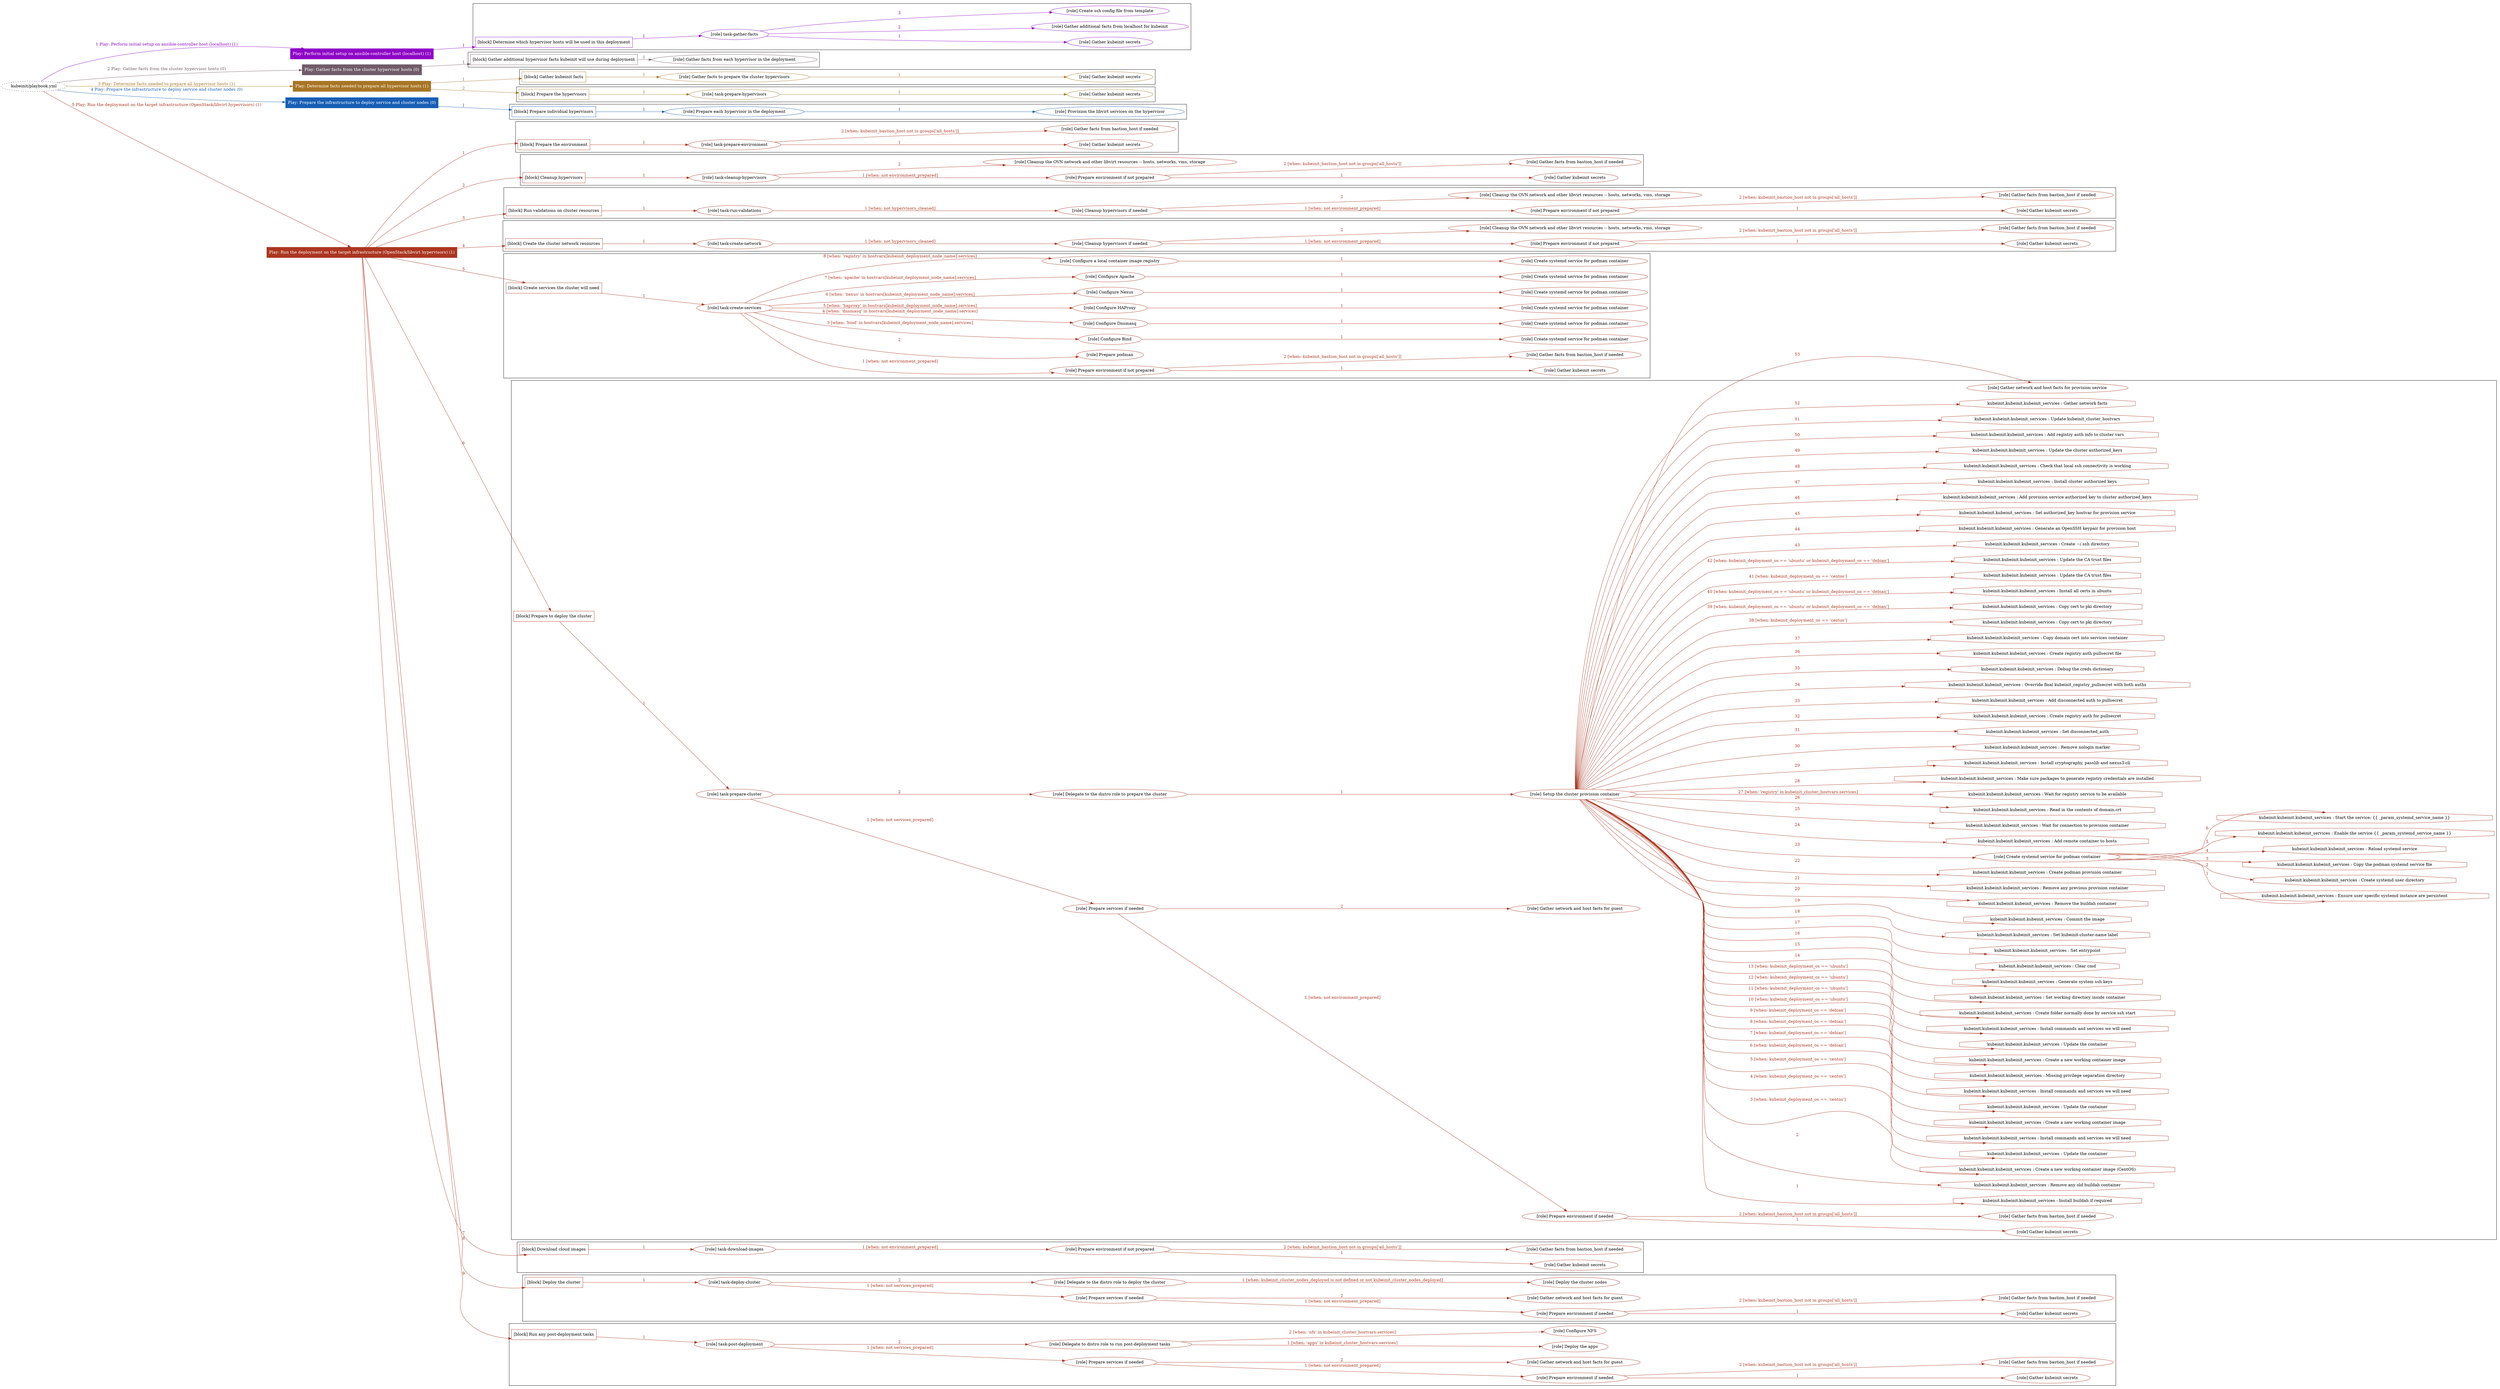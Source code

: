 digraph {
	graph [concentrate=true ordering=in rankdir=LR ratio=fill]
	edge [esep=5 sep=10]
	"kubeinit/playbook.yml" [URL="/home/runner/work/kubeinit/kubeinit/kubeinit/playbook.yml" id=playbook_db86c34e style=dotted]
	"kubeinit/playbook.yml" -> play_545db032 [label="1 Play: Perform initial setup on ansible-controller host (localhost) (1)" color="#8e06c6" fontcolor="#8e06c6" id=edge_play_545db032 labeltooltip="1 Play: Perform initial setup on ansible-controller host (localhost) (1)" tooltip="1 Play: Perform initial setup on ansible-controller host (localhost) (1)"]
	subgraph "Play: Perform initial setup on ansible-controller host (localhost) (1)" {
		play_545db032 [label="Play: Perform initial setup on ansible-controller host (localhost) (1)" URL="/home/runner/work/kubeinit/kubeinit/kubeinit/playbook.yml" color="#8e06c6" fontcolor="#ffffff" id=play_545db032 shape=box style=filled tooltip=localhost]
		play_545db032 -> block_82b9819a [label=1 color="#8e06c6" fontcolor="#8e06c6" id=edge_block_82b9819a labeltooltip=1 tooltip=1]
		subgraph cluster_block_82b9819a {
			block_82b9819a [label="[block] Determine which hypervisor hosts will be used in this deployment" URL="/home/runner/work/kubeinit/kubeinit/kubeinit/playbook.yml" color="#8e06c6" id=block_82b9819a labeltooltip="Determine which hypervisor hosts will be used in this deployment" shape=box tooltip="Determine which hypervisor hosts will be used in this deployment"]
			block_82b9819a -> role_ecc30ee4 [label="1 " color="#8e06c6" fontcolor="#8e06c6" id=edge_role_ecc30ee4 labeltooltip="1 " tooltip="1 "]
			subgraph "task-gather-facts" {
				role_ecc30ee4 [label="[role] task-gather-facts" URL="/home/runner/work/kubeinit/kubeinit/kubeinit/playbook.yml" color="#8e06c6" id=role_ecc30ee4 tooltip="task-gather-facts"]
				role_ecc30ee4 -> role_914eaa3c [label="1 " color="#8e06c6" fontcolor="#8e06c6" id=edge_role_914eaa3c labeltooltip="1 " tooltip="1 "]
				subgraph "Gather kubeinit secrets" {
					role_914eaa3c [label="[role] Gather kubeinit secrets" URL="/home/runner/.ansible/collections/ansible_collections/kubeinit/kubeinit/roles/kubeinit_prepare/tasks/build_hypervisors_group.yml" color="#8e06c6" id=role_914eaa3c tooltip="Gather kubeinit secrets"]
				}
				role_ecc30ee4 -> role_f7a85a5d [label="2 " color="#8e06c6" fontcolor="#8e06c6" id=edge_role_f7a85a5d labeltooltip="2 " tooltip="2 "]
				subgraph "Gather additional facts from localhost for kubeinit" {
					role_f7a85a5d [label="[role] Gather additional facts from localhost for kubeinit" URL="/home/runner/.ansible/collections/ansible_collections/kubeinit/kubeinit/roles/kubeinit_prepare/tasks/build_hypervisors_group.yml" color="#8e06c6" id=role_f7a85a5d tooltip="Gather additional facts from localhost for kubeinit"]
				}
				role_ecc30ee4 -> role_980b9302 [label="3 " color="#8e06c6" fontcolor="#8e06c6" id=edge_role_980b9302 labeltooltip="3 " tooltip="3 "]
				subgraph "Create ssh config file from template" {
					role_980b9302 [label="[role] Create ssh config file from template" URL="/home/runner/.ansible/collections/ansible_collections/kubeinit/kubeinit/roles/kubeinit_prepare/tasks/build_hypervisors_group.yml" color="#8e06c6" id=role_980b9302 tooltip="Create ssh config file from template"]
				}
			}
		}
	}
	"kubeinit/playbook.yml" -> play_9744f79f [label="2 Play: Gather facts from the cluster hypervisor hosts (0)" color="#705c68" fontcolor="#705c68" id=edge_play_9744f79f labeltooltip="2 Play: Gather facts from the cluster hypervisor hosts (0)" tooltip="2 Play: Gather facts from the cluster hypervisor hosts (0)"]
	subgraph "Play: Gather facts from the cluster hypervisor hosts (0)" {
		play_9744f79f [label="Play: Gather facts from the cluster hypervisor hosts (0)" URL="/home/runner/work/kubeinit/kubeinit/kubeinit/playbook.yml" color="#705c68" fontcolor="#ffffff" id=play_9744f79f shape=box style=filled tooltip="Play: Gather facts from the cluster hypervisor hosts (0)"]
		play_9744f79f -> block_a4c303ee [label=1 color="#705c68" fontcolor="#705c68" id=edge_block_a4c303ee labeltooltip=1 tooltip=1]
		subgraph cluster_block_a4c303ee {
			block_a4c303ee [label="[block] Gather additional hypervisor facts kubeinit will use during deployment" URL="/home/runner/work/kubeinit/kubeinit/kubeinit/playbook.yml" color="#705c68" id=block_a4c303ee labeltooltip="Gather additional hypervisor facts kubeinit will use during deployment" shape=box tooltip="Gather additional hypervisor facts kubeinit will use during deployment"]
			block_a4c303ee -> role_6bd4de25 [label="1 " color="#705c68" fontcolor="#705c68" id=edge_role_6bd4de25 labeltooltip="1 " tooltip="1 "]
			subgraph "Gather facts from each hypervisor in the deployment" {
				role_6bd4de25 [label="[role] Gather facts from each hypervisor in the deployment" URL="/home/runner/work/kubeinit/kubeinit/kubeinit/playbook.yml" color="#705c68" id=role_6bd4de25 tooltip="Gather facts from each hypervisor in the deployment"]
			}
		}
	}
	"kubeinit/playbook.yml" -> play_2ca937d7 [label="3 Play: Determine facts needed to prepare all hypervisor hosts (1)" color="#a87524" fontcolor="#a87524" id=edge_play_2ca937d7 labeltooltip="3 Play: Determine facts needed to prepare all hypervisor hosts (1)" tooltip="3 Play: Determine facts needed to prepare all hypervisor hosts (1)"]
	subgraph "Play: Determine facts needed to prepare all hypervisor hosts (1)" {
		play_2ca937d7 [label="Play: Determine facts needed to prepare all hypervisor hosts (1)" URL="/home/runner/work/kubeinit/kubeinit/kubeinit/playbook.yml" color="#a87524" fontcolor="#ffffff" id=play_2ca937d7 shape=box style=filled tooltip=localhost]
		play_2ca937d7 -> block_9ed44a67 [label=1 color="#a87524" fontcolor="#a87524" id=edge_block_9ed44a67 labeltooltip=1 tooltip=1]
		subgraph cluster_block_9ed44a67 {
			block_9ed44a67 [label="[block] Gather kubeinit facts" URL="/home/runner/work/kubeinit/kubeinit/kubeinit/playbook.yml" color="#a87524" id=block_9ed44a67 labeltooltip="Gather kubeinit facts" shape=box tooltip="Gather kubeinit facts"]
			block_9ed44a67 -> role_83b5e0b9 [label="1 " color="#a87524" fontcolor="#a87524" id=edge_role_83b5e0b9 labeltooltip="1 " tooltip="1 "]
			subgraph "Gather facts to prepare the cluster hypervisors" {
				role_83b5e0b9 [label="[role] Gather facts to prepare the cluster hypervisors" URL="/home/runner/work/kubeinit/kubeinit/kubeinit/playbook.yml" color="#a87524" id=role_83b5e0b9 tooltip="Gather facts to prepare the cluster hypervisors"]
				role_83b5e0b9 -> role_3ae7d23d [label="1 " color="#a87524" fontcolor="#a87524" id=edge_role_3ae7d23d labeltooltip="1 " tooltip="1 "]
				subgraph "Gather kubeinit secrets" {
					role_3ae7d23d [label="[role] Gather kubeinit secrets" URL="/home/runner/.ansible/collections/ansible_collections/kubeinit/kubeinit/roles/kubeinit_prepare/tasks/gather_kubeinit_facts.yml" color="#a87524" id=role_3ae7d23d tooltip="Gather kubeinit secrets"]
				}
			}
		}
		play_2ca937d7 -> block_29fabb52 [label=2 color="#a87524" fontcolor="#a87524" id=edge_block_29fabb52 labeltooltip=2 tooltip=2]
		subgraph cluster_block_29fabb52 {
			block_29fabb52 [label="[block] Prepare the hypervisors" URL="/home/runner/work/kubeinit/kubeinit/kubeinit/playbook.yml" color="#a87524" id=block_29fabb52 labeltooltip="Prepare the hypervisors" shape=box tooltip="Prepare the hypervisors"]
			block_29fabb52 -> role_a94e865b [label="1 " color="#a87524" fontcolor="#a87524" id=edge_role_a94e865b labeltooltip="1 " tooltip="1 "]
			subgraph "task-prepare-hypervisors" {
				role_a94e865b [label="[role] task-prepare-hypervisors" URL="/home/runner/work/kubeinit/kubeinit/kubeinit/playbook.yml" color="#a87524" id=role_a94e865b tooltip="task-prepare-hypervisors"]
				role_a94e865b -> role_73198a2e [label="1 " color="#a87524" fontcolor="#a87524" id=edge_role_73198a2e labeltooltip="1 " tooltip="1 "]
				subgraph "Gather kubeinit secrets" {
					role_73198a2e [label="[role] Gather kubeinit secrets" URL="/home/runner/.ansible/collections/ansible_collections/kubeinit/kubeinit/roles/kubeinit_prepare/tasks/gather_kubeinit_facts.yml" color="#a87524" id=role_73198a2e tooltip="Gather kubeinit secrets"]
				}
			}
		}
	}
	"kubeinit/playbook.yml" -> play_5f6628a2 [label="4 Play: Prepare the infrastructure to deploy service and cluster nodes (0)" color="#175eb5" fontcolor="#175eb5" id=edge_play_5f6628a2 labeltooltip="4 Play: Prepare the infrastructure to deploy service and cluster nodes (0)" tooltip="4 Play: Prepare the infrastructure to deploy service and cluster nodes (0)"]
	subgraph "Play: Prepare the infrastructure to deploy service and cluster nodes (0)" {
		play_5f6628a2 [label="Play: Prepare the infrastructure to deploy service and cluster nodes (0)" URL="/home/runner/work/kubeinit/kubeinit/kubeinit/playbook.yml" color="#175eb5" fontcolor="#ffffff" id=play_5f6628a2 shape=box style=filled tooltip="Play: Prepare the infrastructure to deploy service and cluster nodes (0)"]
		play_5f6628a2 -> block_142a34ea [label=1 color="#175eb5" fontcolor="#175eb5" id=edge_block_142a34ea labeltooltip=1 tooltip=1]
		subgraph cluster_block_142a34ea {
			block_142a34ea [label="[block] Prepare individual hypervisors" URL="/home/runner/work/kubeinit/kubeinit/kubeinit/playbook.yml" color="#175eb5" id=block_142a34ea labeltooltip="Prepare individual hypervisors" shape=box tooltip="Prepare individual hypervisors"]
			block_142a34ea -> role_ab7dfd79 [label="1 " color="#175eb5" fontcolor="#175eb5" id=edge_role_ab7dfd79 labeltooltip="1 " tooltip="1 "]
			subgraph "Prepare each hypervisor in the deployment" {
				role_ab7dfd79 [label="[role] Prepare each hypervisor in the deployment" URL="/home/runner/work/kubeinit/kubeinit/kubeinit/playbook.yml" color="#175eb5" id=role_ab7dfd79 tooltip="Prepare each hypervisor in the deployment"]
				role_ab7dfd79 -> role_f4f73453 [label="1 " color="#175eb5" fontcolor="#175eb5" id=edge_role_f4f73453 labeltooltip="1 " tooltip="1 "]
				subgraph "Provision the libvirt services on the hypervisor" {
					role_f4f73453 [label="[role] Provision the libvirt services on the hypervisor" URL="/home/runner/.ansible/collections/ansible_collections/kubeinit/kubeinit/roles/kubeinit_prepare/tasks/prepare_hypervisor.yml" color="#175eb5" id=role_f4f73453 tooltip="Provision the libvirt services on the hypervisor"]
				}
			}
		}
	}
	"kubeinit/playbook.yml" -> play_a090051b [label="5 Play: Run the deployment on the target infrastructure (OpenStack/libvirt hypervisors) (1)" color="#ab3621" fontcolor="#ab3621" id=edge_play_a090051b labeltooltip="5 Play: Run the deployment on the target infrastructure (OpenStack/libvirt hypervisors) (1)" tooltip="5 Play: Run the deployment on the target infrastructure (OpenStack/libvirt hypervisors) (1)"]
	subgraph "Play: Run the deployment on the target infrastructure (OpenStack/libvirt hypervisors) (1)" {
		play_a090051b [label="Play: Run the deployment on the target infrastructure (OpenStack/libvirt hypervisors) (1)" URL="/home/runner/work/kubeinit/kubeinit/kubeinit/playbook.yml" color="#ab3621" fontcolor="#ffffff" id=play_a090051b shape=box style=filled tooltip=localhost]
		play_a090051b -> block_3be1227f [label=1 color="#ab3621" fontcolor="#ab3621" id=edge_block_3be1227f labeltooltip=1 tooltip=1]
		subgraph cluster_block_3be1227f {
			block_3be1227f [label="[block] Prepare the environment" URL="/home/runner/work/kubeinit/kubeinit/kubeinit/playbook.yml" color="#ab3621" id=block_3be1227f labeltooltip="Prepare the environment" shape=box tooltip="Prepare the environment"]
			block_3be1227f -> role_7abc2eea [label="1 " color="#ab3621" fontcolor="#ab3621" id=edge_role_7abc2eea labeltooltip="1 " tooltip="1 "]
			subgraph "task-prepare-environment" {
				role_7abc2eea [label="[role] task-prepare-environment" URL="/home/runner/work/kubeinit/kubeinit/kubeinit/playbook.yml" color="#ab3621" id=role_7abc2eea tooltip="task-prepare-environment"]
				role_7abc2eea -> role_211dfc2f [label="1 " color="#ab3621" fontcolor="#ab3621" id=edge_role_211dfc2f labeltooltip="1 " tooltip="1 "]
				subgraph "Gather kubeinit secrets" {
					role_211dfc2f [label="[role] Gather kubeinit secrets" URL="/home/runner/.ansible/collections/ansible_collections/kubeinit/kubeinit/roles/kubeinit_prepare/tasks/gather_kubeinit_facts.yml" color="#ab3621" id=role_211dfc2f tooltip="Gather kubeinit secrets"]
				}
				role_7abc2eea -> role_82f2e72e [label="2 [when: kubeinit_bastion_host not in groups['all_hosts']]" color="#ab3621" fontcolor="#ab3621" id=edge_role_82f2e72e labeltooltip="2 [when: kubeinit_bastion_host not in groups['all_hosts']]" tooltip="2 [when: kubeinit_bastion_host not in groups['all_hosts']]"]
				subgraph "Gather facts from bastion_host if needed" {
					role_82f2e72e [label="[role] Gather facts from bastion_host if needed" URL="/home/runner/.ansible/collections/ansible_collections/kubeinit/kubeinit/roles/kubeinit_prepare/tasks/main.yml" color="#ab3621" id=role_82f2e72e tooltip="Gather facts from bastion_host if needed"]
				}
			}
		}
		play_a090051b -> block_f8b4aeda [label=2 color="#ab3621" fontcolor="#ab3621" id=edge_block_f8b4aeda labeltooltip=2 tooltip=2]
		subgraph cluster_block_f8b4aeda {
			block_f8b4aeda [label="[block] Cleanup hypervisors" URL="/home/runner/work/kubeinit/kubeinit/kubeinit/playbook.yml" color="#ab3621" id=block_f8b4aeda labeltooltip="Cleanup hypervisors" shape=box tooltip="Cleanup hypervisors"]
			block_f8b4aeda -> role_7a11a9a9 [label="1 " color="#ab3621" fontcolor="#ab3621" id=edge_role_7a11a9a9 labeltooltip="1 " tooltip="1 "]
			subgraph "task-cleanup-hypervisors" {
				role_7a11a9a9 [label="[role] task-cleanup-hypervisors" URL="/home/runner/work/kubeinit/kubeinit/kubeinit/playbook.yml" color="#ab3621" id=role_7a11a9a9 tooltip="task-cleanup-hypervisors"]
				role_7a11a9a9 -> role_34f5614b [label="1 [when: not environment_prepared]" color="#ab3621" fontcolor="#ab3621" id=edge_role_34f5614b labeltooltip="1 [when: not environment_prepared]" tooltip="1 [when: not environment_prepared]"]
				subgraph "Prepare environment if not prepared" {
					role_34f5614b [label="[role] Prepare environment if not prepared" URL="/home/runner/.ansible/collections/ansible_collections/kubeinit/kubeinit/roles/kubeinit_libvirt/tasks/cleanup_hypervisors.yml" color="#ab3621" id=role_34f5614b tooltip="Prepare environment if not prepared"]
					role_34f5614b -> role_3540da91 [label="1 " color="#ab3621" fontcolor="#ab3621" id=edge_role_3540da91 labeltooltip="1 " tooltip="1 "]
					subgraph "Gather kubeinit secrets" {
						role_3540da91 [label="[role] Gather kubeinit secrets" URL="/home/runner/.ansible/collections/ansible_collections/kubeinit/kubeinit/roles/kubeinit_prepare/tasks/gather_kubeinit_facts.yml" color="#ab3621" id=role_3540da91 tooltip="Gather kubeinit secrets"]
					}
					role_34f5614b -> role_0d53b7f7 [label="2 [when: kubeinit_bastion_host not in groups['all_hosts']]" color="#ab3621" fontcolor="#ab3621" id=edge_role_0d53b7f7 labeltooltip="2 [when: kubeinit_bastion_host not in groups['all_hosts']]" tooltip="2 [when: kubeinit_bastion_host not in groups['all_hosts']]"]
					subgraph "Gather facts from bastion_host if needed" {
						role_0d53b7f7 [label="[role] Gather facts from bastion_host if needed" URL="/home/runner/.ansible/collections/ansible_collections/kubeinit/kubeinit/roles/kubeinit_prepare/tasks/main.yml" color="#ab3621" id=role_0d53b7f7 tooltip="Gather facts from bastion_host if needed"]
					}
				}
				role_7a11a9a9 -> role_f8bb92a2 [label="2 " color="#ab3621" fontcolor="#ab3621" id=edge_role_f8bb92a2 labeltooltip="2 " tooltip="2 "]
				subgraph "Cleanup the OVN network and other libvirt resources -- hosts, networks, vms, storage" {
					role_f8bb92a2 [label="[role] Cleanup the OVN network and other libvirt resources -- hosts, networks, vms, storage" URL="/home/runner/.ansible/collections/ansible_collections/kubeinit/kubeinit/roles/kubeinit_libvirt/tasks/cleanup_hypervisors.yml" color="#ab3621" id=role_f8bb92a2 tooltip="Cleanup the OVN network and other libvirt resources -- hosts, networks, vms, storage"]
				}
			}
		}
		play_a090051b -> block_f4a5b6ee [label=3 color="#ab3621" fontcolor="#ab3621" id=edge_block_f4a5b6ee labeltooltip=3 tooltip=3]
		subgraph cluster_block_f4a5b6ee {
			block_f4a5b6ee [label="[block] Run validations on cluster resources" URL="/home/runner/work/kubeinit/kubeinit/kubeinit/playbook.yml" color="#ab3621" id=block_f4a5b6ee labeltooltip="Run validations on cluster resources" shape=box tooltip="Run validations on cluster resources"]
			block_f4a5b6ee -> role_7993e591 [label="1 " color="#ab3621" fontcolor="#ab3621" id=edge_role_7993e591 labeltooltip="1 " tooltip="1 "]
			subgraph "task-run-validations" {
				role_7993e591 [label="[role] task-run-validations" URL="/home/runner/work/kubeinit/kubeinit/kubeinit/playbook.yml" color="#ab3621" id=role_7993e591 tooltip="task-run-validations"]
				role_7993e591 -> role_a0a85ed3 [label="1 [when: not hypervisors_cleaned]" color="#ab3621" fontcolor="#ab3621" id=edge_role_a0a85ed3 labeltooltip="1 [when: not hypervisors_cleaned]" tooltip="1 [when: not hypervisors_cleaned]"]
				subgraph "Cleanup hypervisors if needed" {
					role_a0a85ed3 [label="[role] Cleanup hypervisors if needed" URL="/home/runner/.ansible/collections/ansible_collections/kubeinit/kubeinit/roles/kubeinit_validations/tasks/main.yml" color="#ab3621" id=role_a0a85ed3 tooltip="Cleanup hypervisors if needed"]
					role_a0a85ed3 -> role_971ffd41 [label="1 [when: not environment_prepared]" color="#ab3621" fontcolor="#ab3621" id=edge_role_971ffd41 labeltooltip="1 [when: not environment_prepared]" tooltip="1 [when: not environment_prepared]"]
					subgraph "Prepare environment if not prepared" {
						role_971ffd41 [label="[role] Prepare environment if not prepared" URL="/home/runner/.ansible/collections/ansible_collections/kubeinit/kubeinit/roles/kubeinit_libvirt/tasks/cleanup_hypervisors.yml" color="#ab3621" id=role_971ffd41 tooltip="Prepare environment if not prepared"]
						role_971ffd41 -> role_321bf5e2 [label="1 " color="#ab3621" fontcolor="#ab3621" id=edge_role_321bf5e2 labeltooltip="1 " tooltip="1 "]
						subgraph "Gather kubeinit secrets" {
							role_321bf5e2 [label="[role] Gather kubeinit secrets" URL="/home/runner/.ansible/collections/ansible_collections/kubeinit/kubeinit/roles/kubeinit_prepare/tasks/gather_kubeinit_facts.yml" color="#ab3621" id=role_321bf5e2 tooltip="Gather kubeinit secrets"]
						}
						role_971ffd41 -> role_4195f932 [label="2 [when: kubeinit_bastion_host not in groups['all_hosts']]" color="#ab3621" fontcolor="#ab3621" id=edge_role_4195f932 labeltooltip="2 [when: kubeinit_bastion_host not in groups['all_hosts']]" tooltip="2 [when: kubeinit_bastion_host not in groups['all_hosts']]"]
						subgraph "Gather facts from bastion_host if needed" {
							role_4195f932 [label="[role] Gather facts from bastion_host if needed" URL="/home/runner/.ansible/collections/ansible_collections/kubeinit/kubeinit/roles/kubeinit_prepare/tasks/main.yml" color="#ab3621" id=role_4195f932 tooltip="Gather facts from bastion_host if needed"]
						}
					}
					role_a0a85ed3 -> role_bf2ac26e [label="2 " color="#ab3621" fontcolor="#ab3621" id=edge_role_bf2ac26e labeltooltip="2 " tooltip="2 "]
					subgraph "Cleanup the OVN network and other libvirt resources -- hosts, networks, vms, storage" {
						role_bf2ac26e [label="[role] Cleanup the OVN network and other libvirt resources -- hosts, networks, vms, storage" URL="/home/runner/.ansible/collections/ansible_collections/kubeinit/kubeinit/roles/kubeinit_libvirt/tasks/cleanup_hypervisors.yml" color="#ab3621" id=role_bf2ac26e tooltip="Cleanup the OVN network and other libvirt resources -- hosts, networks, vms, storage"]
					}
				}
			}
		}
		play_a090051b -> block_e0d9735b [label=4 color="#ab3621" fontcolor="#ab3621" id=edge_block_e0d9735b labeltooltip=4 tooltip=4]
		subgraph cluster_block_e0d9735b {
			block_e0d9735b [label="[block] Create the cluster network resources" URL="/home/runner/work/kubeinit/kubeinit/kubeinit/playbook.yml" color="#ab3621" id=block_e0d9735b labeltooltip="Create the cluster network resources" shape=box tooltip="Create the cluster network resources"]
			block_e0d9735b -> role_d6799faf [label="1 " color="#ab3621" fontcolor="#ab3621" id=edge_role_d6799faf labeltooltip="1 " tooltip="1 "]
			subgraph "task-create-network" {
				role_d6799faf [label="[role] task-create-network" URL="/home/runner/work/kubeinit/kubeinit/kubeinit/playbook.yml" color="#ab3621" id=role_d6799faf tooltip="task-create-network"]
				role_d6799faf -> role_3263317e [label="1 [when: not hypervisors_cleaned]" color="#ab3621" fontcolor="#ab3621" id=edge_role_3263317e labeltooltip="1 [when: not hypervisors_cleaned]" tooltip="1 [when: not hypervisors_cleaned]"]
				subgraph "Cleanup hypervisors if needed" {
					role_3263317e [label="[role] Cleanup hypervisors if needed" URL="/home/runner/.ansible/collections/ansible_collections/kubeinit/kubeinit/roles/kubeinit_libvirt/tasks/create_network.yml" color="#ab3621" id=role_3263317e tooltip="Cleanup hypervisors if needed"]
					role_3263317e -> role_a328f5e9 [label="1 [when: not environment_prepared]" color="#ab3621" fontcolor="#ab3621" id=edge_role_a328f5e9 labeltooltip="1 [when: not environment_prepared]" tooltip="1 [when: not environment_prepared]"]
					subgraph "Prepare environment if not prepared" {
						role_a328f5e9 [label="[role] Prepare environment if not prepared" URL="/home/runner/.ansible/collections/ansible_collections/kubeinit/kubeinit/roles/kubeinit_libvirt/tasks/cleanup_hypervisors.yml" color="#ab3621" id=role_a328f5e9 tooltip="Prepare environment if not prepared"]
						role_a328f5e9 -> role_85c5f709 [label="1 " color="#ab3621" fontcolor="#ab3621" id=edge_role_85c5f709 labeltooltip="1 " tooltip="1 "]
						subgraph "Gather kubeinit secrets" {
							role_85c5f709 [label="[role] Gather kubeinit secrets" URL="/home/runner/.ansible/collections/ansible_collections/kubeinit/kubeinit/roles/kubeinit_prepare/tasks/gather_kubeinit_facts.yml" color="#ab3621" id=role_85c5f709 tooltip="Gather kubeinit secrets"]
						}
						role_a328f5e9 -> role_851559d4 [label="2 [when: kubeinit_bastion_host not in groups['all_hosts']]" color="#ab3621" fontcolor="#ab3621" id=edge_role_851559d4 labeltooltip="2 [when: kubeinit_bastion_host not in groups['all_hosts']]" tooltip="2 [when: kubeinit_bastion_host not in groups['all_hosts']]"]
						subgraph "Gather facts from bastion_host if needed" {
							role_851559d4 [label="[role] Gather facts from bastion_host if needed" URL="/home/runner/.ansible/collections/ansible_collections/kubeinit/kubeinit/roles/kubeinit_prepare/tasks/main.yml" color="#ab3621" id=role_851559d4 tooltip="Gather facts from bastion_host if needed"]
						}
					}
					role_3263317e -> role_4c69b66c [label="2 " color="#ab3621" fontcolor="#ab3621" id=edge_role_4c69b66c labeltooltip="2 " tooltip="2 "]
					subgraph "Cleanup the OVN network and other libvirt resources -- hosts, networks, vms, storage" {
						role_4c69b66c [label="[role] Cleanup the OVN network and other libvirt resources -- hosts, networks, vms, storage" URL="/home/runner/.ansible/collections/ansible_collections/kubeinit/kubeinit/roles/kubeinit_libvirt/tasks/cleanup_hypervisors.yml" color="#ab3621" id=role_4c69b66c tooltip="Cleanup the OVN network and other libvirt resources -- hosts, networks, vms, storage"]
					}
				}
			}
		}
		play_a090051b -> block_bbb2a36c [label=5 color="#ab3621" fontcolor="#ab3621" id=edge_block_bbb2a36c labeltooltip=5 tooltip=5]
		subgraph cluster_block_bbb2a36c {
			block_bbb2a36c [label="[block] Create services the cluster will need" URL="/home/runner/work/kubeinit/kubeinit/kubeinit/playbook.yml" color="#ab3621" id=block_bbb2a36c labeltooltip="Create services the cluster will need" shape=box tooltip="Create services the cluster will need"]
			block_bbb2a36c -> role_caef1a2a [label="1 " color="#ab3621" fontcolor="#ab3621" id=edge_role_caef1a2a labeltooltip="1 " tooltip="1 "]
			subgraph "task-create-services" {
				role_caef1a2a [label="[role] task-create-services" URL="/home/runner/work/kubeinit/kubeinit/kubeinit/playbook.yml" color="#ab3621" id=role_caef1a2a tooltip="task-create-services"]
				role_caef1a2a -> role_0ee5694e [label="1 [when: not environment_prepared]" color="#ab3621" fontcolor="#ab3621" id=edge_role_0ee5694e labeltooltip="1 [when: not environment_prepared]" tooltip="1 [when: not environment_prepared]"]
				subgraph "Prepare environment if not prepared" {
					role_0ee5694e [label="[role] Prepare environment if not prepared" URL="/home/runner/.ansible/collections/ansible_collections/kubeinit/kubeinit/roles/kubeinit_services/tasks/main.yml" color="#ab3621" id=role_0ee5694e tooltip="Prepare environment if not prepared"]
					role_0ee5694e -> role_11153e11 [label="1 " color="#ab3621" fontcolor="#ab3621" id=edge_role_11153e11 labeltooltip="1 " tooltip="1 "]
					subgraph "Gather kubeinit secrets" {
						role_11153e11 [label="[role] Gather kubeinit secrets" URL="/home/runner/.ansible/collections/ansible_collections/kubeinit/kubeinit/roles/kubeinit_prepare/tasks/gather_kubeinit_facts.yml" color="#ab3621" id=role_11153e11 tooltip="Gather kubeinit secrets"]
					}
					role_0ee5694e -> role_67789de8 [label="2 [when: kubeinit_bastion_host not in groups['all_hosts']]" color="#ab3621" fontcolor="#ab3621" id=edge_role_67789de8 labeltooltip="2 [when: kubeinit_bastion_host not in groups['all_hosts']]" tooltip="2 [when: kubeinit_bastion_host not in groups['all_hosts']]"]
					subgraph "Gather facts from bastion_host if needed" {
						role_67789de8 [label="[role] Gather facts from bastion_host if needed" URL="/home/runner/.ansible/collections/ansible_collections/kubeinit/kubeinit/roles/kubeinit_prepare/tasks/main.yml" color="#ab3621" id=role_67789de8 tooltip="Gather facts from bastion_host if needed"]
					}
				}
				role_caef1a2a -> role_31174e0f [label="2 " color="#ab3621" fontcolor="#ab3621" id=edge_role_31174e0f labeltooltip="2 " tooltip="2 "]
				subgraph "Prepare podman" {
					role_31174e0f [label="[role] Prepare podman" URL="/home/runner/.ansible/collections/ansible_collections/kubeinit/kubeinit/roles/kubeinit_services/tasks/00_create_service_pod.yml" color="#ab3621" id=role_31174e0f tooltip="Prepare podman"]
				}
				role_caef1a2a -> role_25c390e9 [label="3 [when: 'bind' in hostvars[kubeinit_deployment_node_name].services]" color="#ab3621" fontcolor="#ab3621" id=edge_role_25c390e9 labeltooltip="3 [when: 'bind' in hostvars[kubeinit_deployment_node_name].services]" tooltip="3 [when: 'bind' in hostvars[kubeinit_deployment_node_name].services]"]
				subgraph "Configure Bind" {
					role_25c390e9 [label="[role] Configure Bind" URL="/home/runner/.ansible/collections/ansible_collections/kubeinit/kubeinit/roles/kubeinit_services/tasks/start_services_containers.yml" color="#ab3621" id=role_25c390e9 tooltip="Configure Bind"]
					role_25c390e9 -> role_44bc0764 [label="1 " color="#ab3621" fontcolor="#ab3621" id=edge_role_44bc0764 labeltooltip="1 " tooltip="1 "]
					subgraph "Create systemd service for podman container" {
						role_44bc0764 [label="[role] Create systemd service for podman container" URL="/home/runner/.ansible/collections/ansible_collections/kubeinit/kubeinit/roles/kubeinit_bind/tasks/main.yml" color="#ab3621" id=role_44bc0764 tooltip="Create systemd service for podman container"]
					}
				}
				role_caef1a2a -> role_78e3d913 [label="4 [when: 'dnsmasq' in hostvars[kubeinit_deployment_node_name].services]" color="#ab3621" fontcolor="#ab3621" id=edge_role_78e3d913 labeltooltip="4 [when: 'dnsmasq' in hostvars[kubeinit_deployment_node_name].services]" tooltip="4 [when: 'dnsmasq' in hostvars[kubeinit_deployment_node_name].services]"]
				subgraph "Configure Dnsmasq" {
					role_78e3d913 [label="[role] Configure Dnsmasq" URL="/home/runner/.ansible/collections/ansible_collections/kubeinit/kubeinit/roles/kubeinit_services/tasks/start_services_containers.yml" color="#ab3621" id=role_78e3d913 tooltip="Configure Dnsmasq"]
					role_78e3d913 -> role_7526a094 [label="1 " color="#ab3621" fontcolor="#ab3621" id=edge_role_7526a094 labeltooltip="1 " tooltip="1 "]
					subgraph "Create systemd service for podman container" {
						role_7526a094 [label="[role] Create systemd service for podman container" URL="/home/runner/.ansible/collections/ansible_collections/kubeinit/kubeinit/roles/kubeinit_dnsmasq/tasks/main.yml" color="#ab3621" id=role_7526a094 tooltip="Create systemd service for podman container"]
					}
				}
				role_caef1a2a -> role_8c8a9def [label="5 [when: 'haproxy' in hostvars[kubeinit_deployment_node_name].services]" color="#ab3621" fontcolor="#ab3621" id=edge_role_8c8a9def labeltooltip="5 [when: 'haproxy' in hostvars[kubeinit_deployment_node_name].services]" tooltip="5 [when: 'haproxy' in hostvars[kubeinit_deployment_node_name].services]"]
				subgraph "Configure HAProxy" {
					role_8c8a9def [label="[role] Configure HAProxy" URL="/home/runner/.ansible/collections/ansible_collections/kubeinit/kubeinit/roles/kubeinit_services/tasks/start_services_containers.yml" color="#ab3621" id=role_8c8a9def tooltip="Configure HAProxy"]
					role_8c8a9def -> role_5777815f [label="1 " color="#ab3621" fontcolor="#ab3621" id=edge_role_5777815f labeltooltip="1 " tooltip="1 "]
					subgraph "Create systemd service for podman container" {
						role_5777815f [label="[role] Create systemd service for podman container" URL="/home/runner/.ansible/collections/ansible_collections/kubeinit/kubeinit/roles/kubeinit_haproxy/tasks/main.yml" color="#ab3621" id=role_5777815f tooltip="Create systemd service for podman container"]
					}
				}
				role_caef1a2a -> role_ae837d91 [label="6 [when: 'nexus' in hostvars[kubeinit_deployment_node_name].services]" color="#ab3621" fontcolor="#ab3621" id=edge_role_ae837d91 labeltooltip="6 [when: 'nexus' in hostvars[kubeinit_deployment_node_name].services]" tooltip="6 [when: 'nexus' in hostvars[kubeinit_deployment_node_name].services]"]
				subgraph "Configure Nexus" {
					role_ae837d91 [label="[role] Configure Nexus" URL="/home/runner/.ansible/collections/ansible_collections/kubeinit/kubeinit/roles/kubeinit_services/tasks/start_services_containers.yml" color="#ab3621" id=role_ae837d91 tooltip="Configure Nexus"]
					role_ae837d91 -> role_78891980 [label="1 " color="#ab3621" fontcolor="#ab3621" id=edge_role_78891980 labeltooltip="1 " tooltip="1 "]
					subgraph "Create systemd service for podman container" {
						role_78891980 [label="[role] Create systemd service for podman container" URL="/home/runner/.ansible/collections/ansible_collections/kubeinit/kubeinit/roles/kubeinit_nexus/tasks/main.yml" color="#ab3621" id=role_78891980 tooltip="Create systemd service for podman container"]
					}
				}
				role_caef1a2a -> role_edddb765 [label="7 [when: 'apache' in hostvars[kubeinit_deployment_node_name].services]" color="#ab3621" fontcolor="#ab3621" id=edge_role_edddb765 labeltooltip="7 [when: 'apache' in hostvars[kubeinit_deployment_node_name].services]" tooltip="7 [when: 'apache' in hostvars[kubeinit_deployment_node_name].services]"]
				subgraph "Configure Apache" {
					role_edddb765 [label="[role] Configure Apache" URL="/home/runner/.ansible/collections/ansible_collections/kubeinit/kubeinit/roles/kubeinit_services/tasks/start_services_containers.yml" color="#ab3621" id=role_edddb765 tooltip="Configure Apache"]
					role_edddb765 -> role_363e9155 [label="1 " color="#ab3621" fontcolor="#ab3621" id=edge_role_363e9155 labeltooltip="1 " tooltip="1 "]
					subgraph "Create systemd service for podman container" {
						role_363e9155 [label="[role] Create systemd service for podman container" URL="/home/runner/.ansible/collections/ansible_collections/kubeinit/kubeinit/roles/kubeinit_apache/tasks/main.yml" color="#ab3621" id=role_363e9155 tooltip="Create systemd service for podman container"]
					}
				}
				role_caef1a2a -> role_ee89ca2e [label="8 [when: 'registry' in hostvars[kubeinit_deployment_node_name].services]" color="#ab3621" fontcolor="#ab3621" id=edge_role_ee89ca2e labeltooltip="8 [when: 'registry' in hostvars[kubeinit_deployment_node_name].services]" tooltip="8 [when: 'registry' in hostvars[kubeinit_deployment_node_name].services]"]
				subgraph "Configure a local container image registry" {
					role_ee89ca2e [label="[role] Configure a local container image registry" URL="/home/runner/.ansible/collections/ansible_collections/kubeinit/kubeinit/roles/kubeinit_services/tasks/start_services_containers.yml" color="#ab3621" id=role_ee89ca2e tooltip="Configure a local container image registry"]
					role_ee89ca2e -> role_40ba8fe2 [label="1 " color="#ab3621" fontcolor="#ab3621" id=edge_role_40ba8fe2 labeltooltip="1 " tooltip="1 "]
					subgraph "Create systemd service for podman container" {
						role_40ba8fe2 [label="[role] Create systemd service for podman container" URL="/home/runner/.ansible/collections/ansible_collections/kubeinit/kubeinit/roles/kubeinit_registry/tasks/main.yml" color="#ab3621" id=role_40ba8fe2 tooltip="Create systemd service for podman container"]
					}
				}
			}
		}
		play_a090051b -> block_dafe8b1c [label=6 color="#ab3621" fontcolor="#ab3621" id=edge_block_dafe8b1c labeltooltip=6 tooltip=6]
		subgraph cluster_block_dafe8b1c {
			block_dafe8b1c [label="[block] Prepare to deploy the cluster" URL="/home/runner/work/kubeinit/kubeinit/kubeinit/playbook.yml" color="#ab3621" id=block_dafe8b1c labeltooltip="Prepare to deploy the cluster" shape=box tooltip="Prepare to deploy the cluster"]
			block_dafe8b1c -> role_75c238f9 [label="1 " color="#ab3621" fontcolor="#ab3621" id=edge_role_75c238f9 labeltooltip="1 " tooltip="1 "]
			subgraph "task-prepare-cluster" {
				role_75c238f9 [label="[role] task-prepare-cluster" URL="/home/runner/work/kubeinit/kubeinit/kubeinit/playbook.yml" color="#ab3621" id=role_75c238f9 tooltip="task-prepare-cluster"]
				role_75c238f9 -> role_51434a23 [label="1 [when: not services_prepared]" color="#ab3621" fontcolor="#ab3621" id=edge_role_51434a23 labeltooltip="1 [when: not services_prepared]" tooltip="1 [when: not services_prepared]"]
				subgraph "Prepare services if needed" {
					role_51434a23 [label="[role] Prepare services if needed" URL="/home/runner/.ansible/collections/ansible_collections/kubeinit/kubeinit/roles/kubeinit_prepare/tasks/prepare_cluster.yml" color="#ab3621" id=role_51434a23 tooltip="Prepare services if needed"]
					role_51434a23 -> role_f75be3fc [label="1 [when: not environment_prepared]" color="#ab3621" fontcolor="#ab3621" id=edge_role_f75be3fc labeltooltip="1 [when: not environment_prepared]" tooltip="1 [when: not environment_prepared]"]
					subgraph "Prepare environment if needed" {
						role_f75be3fc [label="[role] Prepare environment if needed" URL="/home/runner/.ansible/collections/ansible_collections/kubeinit/kubeinit/roles/kubeinit_services/tasks/prepare_services.yml" color="#ab3621" id=role_f75be3fc tooltip="Prepare environment if needed"]
						role_f75be3fc -> role_f3690797 [label="1 " color="#ab3621" fontcolor="#ab3621" id=edge_role_f3690797 labeltooltip="1 " tooltip="1 "]
						subgraph "Gather kubeinit secrets" {
							role_f3690797 [label="[role] Gather kubeinit secrets" URL="/home/runner/.ansible/collections/ansible_collections/kubeinit/kubeinit/roles/kubeinit_prepare/tasks/gather_kubeinit_facts.yml" color="#ab3621" id=role_f3690797 tooltip="Gather kubeinit secrets"]
						}
						role_f75be3fc -> role_98c0d8b1 [label="2 [when: kubeinit_bastion_host not in groups['all_hosts']]" color="#ab3621" fontcolor="#ab3621" id=edge_role_98c0d8b1 labeltooltip="2 [when: kubeinit_bastion_host not in groups['all_hosts']]" tooltip="2 [when: kubeinit_bastion_host not in groups['all_hosts']]"]
						subgraph "Gather facts from bastion_host if needed" {
							role_98c0d8b1 [label="[role] Gather facts from bastion_host if needed" URL="/home/runner/.ansible/collections/ansible_collections/kubeinit/kubeinit/roles/kubeinit_prepare/tasks/main.yml" color="#ab3621" id=role_98c0d8b1 tooltip="Gather facts from bastion_host if needed"]
						}
					}
					role_51434a23 -> role_30daffc6 [label="2 " color="#ab3621" fontcolor="#ab3621" id=edge_role_30daffc6 labeltooltip="2 " tooltip="2 "]
					subgraph "Gather network and host facts for guest" {
						role_30daffc6 [label="[role] Gather network and host facts for guest" URL="/home/runner/.ansible/collections/ansible_collections/kubeinit/kubeinit/roles/kubeinit_services/tasks/prepare_services.yml" color="#ab3621" id=role_30daffc6 tooltip="Gather network and host facts for guest"]
					}
				}
				role_75c238f9 -> role_c1f2d151 [label="2 " color="#ab3621" fontcolor="#ab3621" id=edge_role_c1f2d151 labeltooltip="2 " tooltip="2 "]
				subgraph "Delegate to the distro role to prepare the cluster" {
					role_c1f2d151 [label="[role] Delegate to the distro role to prepare the cluster" URL="/home/runner/.ansible/collections/ansible_collections/kubeinit/kubeinit/roles/kubeinit_prepare/tasks/prepare_cluster.yml" color="#ab3621" id=role_c1f2d151 tooltip="Delegate to the distro role to prepare the cluster"]
					role_c1f2d151 -> role_b3859ff1 [label="1 " color="#ab3621" fontcolor="#ab3621" id=edge_role_b3859ff1 labeltooltip="1 " tooltip="1 "]
					subgraph "Setup the cluster provision container" {
						role_b3859ff1 [label="[role] Setup the cluster provision container" URL="/home/runner/.ansible/collections/ansible_collections/kubeinit/kubeinit/roles/kubeinit_cdk/tasks/prepare_cluster.yml" color="#ab3621" id=role_b3859ff1 tooltip="Setup the cluster provision container"]
						task_51c44271 [label="kubeinit.kubeinit.kubeinit_services : Install buildah if required" URL="/home/runner/.ansible/collections/ansible_collections/kubeinit/kubeinit/roles/kubeinit_services/tasks/create_provision_container.yml" color="#ab3621" id=task_51c44271 shape=octagon tooltip="kubeinit.kubeinit.kubeinit_services : Install buildah if required"]
						role_b3859ff1 -> task_51c44271 [label="1 " color="#ab3621" fontcolor="#ab3621" id=edge_task_51c44271 labeltooltip="1 " tooltip="1 "]
						task_297c6a71 [label="kubeinit.kubeinit.kubeinit_services : Remove any old buildah container" URL="/home/runner/.ansible/collections/ansible_collections/kubeinit/kubeinit/roles/kubeinit_services/tasks/create_provision_container.yml" color="#ab3621" id=task_297c6a71 shape=octagon tooltip="kubeinit.kubeinit.kubeinit_services : Remove any old buildah container"]
						role_b3859ff1 -> task_297c6a71 [label="2 " color="#ab3621" fontcolor="#ab3621" id=edge_task_297c6a71 labeltooltip="2 " tooltip="2 "]
						task_3c5da641 [label="kubeinit.kubeinit.kubeinit_services : Create a new working container image (CentOS)" URL="/home/runner/.ansible/collections/ansible_collections/kubeinit/kubeinit/roles/kubeinit_services/tasks/create_provision_container.yml" color="#ab3621" id=task_3c5da641 shape=octagon tooltip="kubeinit.kubeinit.kubeinit_services : Create a new working container image (CentOS)"]
						role_b3859ff1 -> task_3c5da641 [label="3 [when: kubeinit_deployment_os == 'centos']" color="#ab3621" fontcolor="#ab3621" id=edge_task_3c5da641 labeltooltip="3 [when: kubeinit_deployment_os == 'centos']" tooltip="3 [when: kubeinit_deployment_os == 'centos']"]
						task_db561c49 [label="kubeinit.kubeinit.kubeinit_services : Update the container" URL="/home/runner/.ansible/collections/ansible_collections/kubeinit/kubeinit/roles/kubeinit_services/tasks/create_provision_container.yml" color="#ab3621" id=task_db561c49 shape=octagon tooltip="kubeinit.kubeinit.kubeinit_services : Update the container"]
						role_b3859ff1 -> task_db561c49 [label="4 [when: kubeinit_deployment_os == 'centos']" color="#ab3621" fontcolor="#ab3621" id=edge_task_db561c49 labeltooltip="4 [when: kubeinit_deployment_os == 'centos']" tooltip="4 [when: kubeinit_deployment_os == 'centos']"]
						task_5b063d8c [label="kubeinit.kubeinit.kubeinit_services : Install commands and services we will need" URL="/home/runner/.ansible/collections/ansible_collections/kubeinit/kubeinit/roles/kubeinit_services/tasks/create_provision_container.yml" color="#ab3621" id=task_5b063d8c shape=octagon tooltip="kubeinit.kubeinit.kubeinit_services : Install commands and services we will need"]
						role_b3859ff1 -> task_5b063d8c [label="5 [when: kubeinit_deployment_os == 'centos']" color="#ab3621" fontcolor="#ab3621" id=edge_task_5b063d8c labeltooltip="5 [when: kubeinit_deployment_os == 'centos']" tooltip="5 [when: kubeinit_deployment_os == 'centos']"]
						task_0a0531a9 [label="kubeinit.kubeinit.kubeinit_services : Create a new working container image" URL="/home/runner/.ansible/collections/ansible_collections/kubeinit/kubeinit/roles/kubeinit_services/tasks/create_provision_container.yml" color="#ab3621" id=task_0a0531a9 shape=octagon tooltip="kubeinit.kubeinit.kubeinit_services : Create a new working container image"]
						role_b3859ff1 -> task_0a0531a9 [label="6 [when: kubeinit_deployment_os == 'debian']" color="#ab3621" fontcolor="#ab3621" id=edge_task_0a0531a9 labeltooltip="6 [when: kubeinit_deployment_os == 'debian']" tooltip="6 [when: kubeinit_deployment_os == 'debian']"]
						task_d7d6edaa [label="kubeinit.kubeinit.kubeinit_services : Update the container" URL="/home/runner/.ansible/collections/ansible_collections/kubeinit/kubeinit/roles/kubeinit_services/tasks/create_provision_container.yml" color="#ab3621" id=task_d7d6edaa shape=octagon tooltip="kubeinit.kubeinit.kubeinit_services : Update the container"]
						role_b3859ff1 -> task_d7d6edaa [label="7 [when: kubeinit_deployment_os == 'debian']" color="#ab3621" fontcolor="#ab3621" id=edge_task_d7d6edaa labeltooltip="7 [when: kubeinit_deployment_os == 'debian']" tooltip="7 [when: kubeinit_deployment_os == 'debian']"]
						task_e04710aa [label="kubeinit.kubeinit.kubeinit_services : Install commands and services we will need" URL="/home/runner/.ansible/collections/ansible_collections/kubeinit/kubeinit/roles/kubeinit_services/tasks/create_provision_container.yml" color="#ab3621" id=task_e04710aa shape=octagon tooltip="kubeinit.kubeinit.kubeinit_services : Install commands and services we will need"]
						role_b3859ff1 -> task_e04710aa [label="8 [when: kubeinit_deployment_os == 'debian']" color="#ab3621" fontcolor="#ab3621" id=edge_task_e04710aa labeltooltip="8 [when: kubeinit_deployment_os == 'debian']" tooltip="8 [when: kubeinit_deployment_os == 'debian']"]
						task_fb1da261 [label="kubeinit.kubeinit.kubeinit_services : Missing privilege separation directory" URL="/home/runner/.ansible/collections/ansible_collections/kubeinit/kubeinit/roles/kubeinit_services/tasks/create_provision_container.yml" color="#ab3621" id=task_fb1da261 shape=octagon tooltip="kubeinit.kubeinit.kubeinit_services : Missing privilege separation directory"]
						role_b3859ff1 -> task_fb1da261 [label="9 [when: kubeinit_deployment_os == 'debian']" color="#ab3621" fontcolor="#ab3621" id=edge_task_fb1da261 labeltooltip="9 [when: kubeinit_deployment_os == 'debian']" tooltip="9 [when: kubeinit_deployment_os == 'debian']"]
						task_72c1d071 [label="kubeinit.kubeinit.kubeinit_services : Create a new working container image" URL="/home/runner/.ansible/collections/ansible_collections/kubeinit/kubeinit/roles/kubeinit_services/tasks/create_provision_container.yml" color="#ab3621" id=task_72c1d071 shape=octagon tooltip="kubeinit.kubeinit.kubeinit_services : Create a new working container image"]
						role_b3859ff1 -> task_72c1d071 [label="10 [when: kubeinit_deployment_os == 'ubuntu']" color="#ab3621" fontcolor="#ab3621" id=edge_task_72c1d071 labeltooltip="10 [when: kubeinit_deployment_os == 'ubuntu']" tooltip="10 [when: kubeinit_deployment_os == 'ubuntu']"]
						task_0a297c49 [label="kubeinit.kubeinit.kubeinit_services : Update the container" URL="/home/runner/.ansible/collections/ansible_collections/kubeinit/kubeinit/roles/kubeinit_services/tasks/create_provision_container.yml" color="#ab3621" id=task_0a297c49 shape=octagon tooltip="kubeinit.kubeinit.kubeinit_services : Update the container"]
						role_b3859ff1 -> task_0a297c49 [label="11 [when: kubeinit_deployment_os == 'ubuntu']" color="#ab3621" fontcolor="#ab3621" id=edge_task_0a297c49 labeltooltip="11 [when: kubeinit_deployment_os == 'ubuntu']" tooltip="11 [when: kubeinit_deployment_os == 'ubuntu']"]
						task_35bc5bd9 [label="kubeinit.kubeinit.kubeinit_services : Install commands and services we will need" URL="/home/runner/.ansible/collections/ansible_collections/kubeinit/kubeinit/roles/kubeinit_services/tasks/create_provision_container.yml" color="#ab3621" id=task_35bc5bd9 shape=octagon tooltip="kubeinit.kubeinit.kubeinit_services : Install commands and services we will need"]
						role_b3859ff1 -> task_35bc5bd9 [label="12 [when: kubeinit_deployment_os == 'ubuntu']" color="#ab3621" fontcolor="#ab3621" id=edge_task_35bc5bd9 labeltooltip="12 [when: kubeinit_deployment_os == 'ubuntu']" tooltip="12 [when: kubeinit_deployment_os == 'ubuntu']"]
						task_5ebc1aff [label="kubeinit.kubeinit.kubeinit_services : Create folder normally done by service ssh start" URL="/home/runner/.ansible/collections/ansible_collections/kubeinit/kubeinit/roles/kubeinit_services/tasks/create_provision_container.yml" color="#ab3621" id=task_5ebc1aff shape=octagon tooltip="kubeinit.kubeinit.kubeinit_services : Create folder normally done by service ssh start"]
						role_b3859ff1 -> task_5ebc1aff [label="13 [when: kubeinit_deployment_os == 'ubuntu']" color="#ab3621" fontcolor="#ab3621" id=edge_task_5ebc1aff labeltooltip="13 [when: kubeinit_deployment_os == 'ubuntu']" tooltip="13 [when: kubeinit_deployment_os == 'ubuntu']"]
						task_db0a5d0c [label="kubeinit.kubeinit.kubeinit_services : Set working directory inside container" URL="/home/runner/.ansible/collections/ansible_collections/kubeinit/kubeinit/roles/kubeinit_services/tasks/create_provision_container.yml" color="#ab3621" id=task_db0a5d0c shape=octagon tooltip="kubeinit.kubeinit.kubeinit_services : Set working directory inside container"]
						role_b3859ff1 -> task_db0a5d0c [label="14 " color="#ab3621" fontcolor="#ab3621" id=edge_task_db0a5d0c labeltooltip="14 " tooltip="14 "]
						task_bcc4f8b8 [label="kubeinit.kubeinit.kubeinit_services : Generate system ssh keys" URL="/home/runner/.ansible/collections/ansible_collections/kubeinit/kubeinit/roles/kubeinit_services/tasks/create_provision_container.yml" color="#ab3621" id=task_bcc4f8b8 shape=octagon tooltip="kubeinit.kubeinit.kubeinit_services : Generate system ssh keys"]
						role_b3859ff1 -> task_bcc4f8b8 [label="15 " color="#ab3621" fontcolor="#ab3621" id=edge_task_bcc4f8b8 labeltooltip="15 " tooltip="15 "]
						task_4503fcb6 [label="kubeinit.kubeinit.kubeinit_services : Clear cmd" URL="/home/runner/.ansible/collections/ansible_collections/kubeinit/kubeinit/roles/kubeinit_services/tasks/create_provision_container.yml" color="#ab3621" id=task_4503fcb6 shape=octagon tooltip="kubeinit.kubeinit.kubeinit_services : Clear cmd"]
						role_b3859ff1 -> task_4503fcb6 [label="16 " color="#ab3621" fontcolor="#ab3621" id=edge_task_4503fcb6 labeltooltip="16 " tooltip="16 "]
						task_feed64c7 [label="kubeinit.kubeinit.kubeinit_services : Set entrypoint" URL="/home/runner/.ansible/collections/ansible_collections/kubeinit/kubeinit/roles/kubeinit_services/tasks/create_provision_container.yml" color="#ab3621" id=task_feed64c7 shape=octagon tooltip="kubeinit.kubeinit.kubeinit_services : Set entrypoint"]
						role_b3859ff1 -> task_feed64c7 [label="17 " color="#ab3621" fontcolor="#ab3621" id=edge_task_feed64c7 labeltooltip="17 " tooltip="17 "]
						task_65ba61cb [label="kubeinit.kubeinit.kubeinit_services : Set kubeinit-cluster-name label" URL="/home/runner/.ansible/collections/ansible_collections/kubeinit/kubeinit/roles/kubeinit_services/tasks/create_provision_container.yml" color="#ab3621" id=task_65ba61cb shape=octagon tooltip="kubeinit.kubeinit.kubeinit_services : Set kubeinit-cluster-name label"]
						role_b3859ff1 -> task_65ba61cb [label="18 " color="#ab3621" fontcolor="#ab3621" id=edge_task_65ba61cb labeltooltip="18 " tooltip="18 "]
						task_3166ecd3 [label="kubeinit.kubeinit.kubeinit_services : Commit the image" URL="/home/runner/.ansible/collections/ansible_collections/kubeinit/kubeinit/roles/kubeinit_services/tasks/create_provision_container.yml" color="#ab3621" id=task_3166ecd3 shape=octagon tooltip="kubeinit.kubeinit.kubeinit_services : Commit the image"]
						role_b3859ff1 -> task_3166ecd3 [label="19 " color="#ab3621" fontcolor="#ab3621" id=edge_task_3166ecd3 labeltooltip="19 " tooltip="19 "]
						task_e5c4617e [label="kubeinit.kubeinit.kubeinit_services : Remove the buildah container" URL="/home/runner/.ansible/collections/ansible_collections/kubeinit/kubeinit/roles/kubeinit_services/tasks/create_provision_container.yml" color="#ab3621" id=task_e5c4617e shape=octagon tooltip="kubeinit.kubeinit.kubeinit_services : Remove the buildah container"]
						role_b3859ff1 -> task_e5c4617e [label="20 " color="#ab3621" fontcolor="#ab3621" id=edge_task_e5c4617e labeltooltip="20 " tooltip="20 "]
						task_c892dce5 [label="kubeinit.kubeinit.kubeinit_services : Remove any previous provision container" URL="/home/runner/.ansible/collections/ansible_collections/kubeinit/kubeinit/roles/kubeinit_services/tasks/create_provision_container.yml" color="#ab3621" id=task_c892dce5 shape=octagon tooltip="kubeinit.kubeinit.kubeinit_services : Remove any previous provision container"]
						role_b3859ff1 -> task_c892dce5 [label="21 " color="#ab3621" fontcolor="#ab3621" id=edge_task_c892dce5 labeltooltip="21 " tooltip="21 "]
						task_63d784fd [label="kubeinit.kubeinit.kubeinit_services : Create podman provision container" URL="/home/runner/.ansible/collections/ansible_collections/kubeinit/kubeinit/roles/kubeinit_services/tasks/create_provision_container.yml" color="#ab3621" id=task_63d784fd shape=octagon tooltip="kubeinit.kubeinit.kubeinit_services : Create podman provision container"]
						role_b3859ff1 -> task_63d784fd [label="22 " color="#ab3621" fontcolor="#ab3621" id=edge_task_63d784fd labeltooltip="22 " tooltip="22 "]
						role_b3859ff1 -> role_589c1d50 [label="23 " color="#ab3621" fontcolor="#ab3621" id=edge_role_589c1d50 labeltooltip="23 " tooltip="23 "]
						subgraph "Create systemd service for podman container" {
							role_589c1d50 [label="[role] Create systemd service for podman container" URL="/home/runner/.ansible/collections/ansible_collections/kubeinit/kubeinit/roles/kubeinit_services/tasks/create_provision_container.yml" color="#ab3621" id=role_589c1d50 tooltip="Create systemd service for podman container"]
							task_fb66d9b7 [label="kubeinit.kubeinit.kubeinit_services : Ensure user specific systemd instance are persistent" URL="/home/runner/.ansible/collections/ansible_collections/kubeinit/kubeinit/roles/kubeinit_services/tasks/create_managed_service.yml" color="#ab3621" id=task_fb66d9b7 shape=octagon tooltip="kubeinit.kubeinit.kubeinit_services : Ensure user specific systemd instance are persistent"]
							role_589c1d50 -> task_fb66d9b7 [label="1 " color="#ab3621" fontcolor="#ab3621" id=edge_task_fb66d9b7 labeltooltip="1 " tooltip="1 "]
							task_66693c4e [label="kubeinit.kubeinit.kubeinit_services : Create systemd user directory" URL="/home/runner/.ansible/collections/ansible_collections/kubeinit/kubeinit/roles/kubeinit_services/tasks/create_managed_service.yml" color="#ab3621" id=task_66693c4e shape=octagon tooltip="kubeinit.kubeinit.kubeinit_services : Create systemd user directory"]
							role_589c1d50 -> task_66693c4e [label="2 " color="#ab3621" fontcolor="#ab3621" id=edge_task_66693c4e labeltooltip="2 " tooltip="2 "]
							task_e2040dec [label="kubeinit.kubeinit.kubeinit_services : Copy the podman systemd service file" URL="/home/runner/.ansible/collections/ansible_collections/kubeinit/kubeinit/roles/kubeinit_services/tasks/create_managed_service.yml" color="#ab3621" id=task_e2040dec shape=octagon tooltip="kubeinit.kubeinit.kubeinit_services : Copy the podman systemd service file"]
							role_589c1d50 -> task_e2040dec [label="3 " color="#ab3621" fontcolor="#ab3621" id=edge_task_e2040dec labeltooltip="3 " tooltip="3 "]
							task_23a40516 [label="kubeinit.kubeinit.kubeinit_services : Reload systemd service" URL="/home/runner/.ansible/collections/ansible_collections/kubeinit/kubeinit/roles/kubeinit_services/tasks/create_managed_service.yml" color="#ab3621" id=task_23a40516 shape=octagon tooltip="kubeinit.kubeinit.kubeinit_services : Reload systemd service"]
							role_589c1d50 -> task_23a40516 [label="4 " color="#ab3621" fontcolor="#ab3621" id=edge_task_23a40516 labeltooltip="4 " tooltip="4 "]
							task_21a6c291 [label="kubeinit.kubeinit.kubeinit_services : Enable the service {{ _param_systemd_service_name }}" URL="/home/runner/.ansible/collections/ansible_collections/kubeinit/kubeinit/roles/kubeinit_services/tasks/create_managed_service.yml" color="#ab3621" id=task_21a6c291 shape=octagon tooltip="kubeinit.kubeinit.kubeinit_services : Enable the service {{ _param_systemd_service_name }}"]
							role_589c1d50 -> task_21a6c291 [label="5 " color="#ab3621" fontcolor="#ab3621" id=edge_task_21a6c291 labeltooltip="5 " tooltip="5 "]
							task_66513b8b [label="kubeinit.kubeinit.kubeinit_services : Start the service: {{ _param_systemd_service_name }}" URL="/home/runner/.ansible/collections/ansible_collections/kubeinit/kubeinit/roles/kubeinit_services/tasks/create_managed_service.yml" color="#ab3621" id=task_66513b8b shape=octagon tooltip="kubeinit.kubeinit.kubeinit_services : Start the service: {{ _param_systemd_service_name }}"]
							role_589c1d50 -> task_66513b8b [label="6 " color="#ab3621" fontcolor="#ab3621" id=edge_task_66513b8b labeltooltip="6 " tooltip="6 "]
						}
						task_01fc8e20 [label="kubeinit.kubeinit.kubeinit_services : Add remote container to hosts" URL="/home/runner/.ansible/collections/ansible_collections/kubeinit/kubeinit/roles/kubeinit_services/tasks/create_provision_container.yml" color="#ab3621" id=task_01fc8e20 shape=octagon tooltip="kubeinit.kubeinit.kubeinit_services : Add remote container to hosts"]
						role_b3859ff1 -> task_01fc8e20 [label="24 " color="#ab3621" fontcolor="#ab3621" id=edge_task_01fc8e20 labeltooltip="24 " tooltip="24 "]
						task_1be06dfe [label="kubeinit.kubeinit.kubeinit_services : Wait for connection to provision container" URL="/home/runner/.ansible/collections/ansible_collections/kubeinit/kubeinit/roles/kubeinit_services/tasks/create_provision_container.yml" color="#ab3621" id=task_1be06dfe shape=octagon tooltip="kubeinit.kubeinit.kubeinit_services : Wait for connection to provision container"]
						role_b3859ff1 -> task_1be06dfe [label="25 " color="#ab3621" fontcolor="#ab3621" id=edge_task_1be06dfe labeltooltip="25 " tooltip="25 "]
						task_888de5b3 [label="kubeinit.kubeinit.kubeinit_services : Read in the contents of domain.crt" URL="/home/runner/.ansible/collections/ansible_collections/kubeinit/kubeinit/roles/kubeinit_services/tasks/create_provision_container.yml" color="#ab3621" id=task_888de5b3 shape=octagon tooltip="kubeinit.kubeinit.kubeinit_services : Read in the contents of domain.crt"]
						role_b3859ff1 -> task_888de5b3 [label="26 " color="#ab3621" fontcolor="#ab3621" id=edge_task_888de5b3 labeltooltip="26 " tooltip="26 "]
						task_9db8c494 [label="kubeinit.kubeinit.kubeinit_services : Wait for registry service to be available" URL="/home/runner/.ansible/collections/ansible_collections/kubeinit/kubeinit/roles/kubeinit_services/tasks/create_provision_container.yml" color="#ab3621" id=task_9db8c494 shape=octagon tooltip="kubeinit.kubeinit.kubeinit_services : Wait for registry service to be available"]
						role_b3859ff1 -> task_9db8c494 [label="27 [when: 'registry' in kubeinit_cluster_hostvars.services]" color="#ab3621" fontcolor="#ab3621" id=edge_task_9db8c494 labeltooltip="27 [when: 'registry' in kubeinit_cluster_hostvars.services]" tooltip="27 [when: 'registry' in kubeinit_cluster_hostvars.services]"]
						task_b2dc4056 [label="kubeinit.kubeinit.kubeinit_services : Make sure packages to generate registry credentials are installed" URL="/home/runner/.ansible/collections/ansible_collections/kubeinit/kubeinit/roles/kubeinit_services/tasks/create_provision_container.yml" color="#ab3621" id=task_b2dc4056 shape=octagon tooltip="kubeinit.kubeinit.kubeinit_services : Make sure packages to generate registry credentials are installed"]
						role_b3859ff1 -> task_b2dc4056 [label="28 " color="#ab3621" fontcolor="#ab3621" id=edge_task_b2dc4056 labeltooltip="28 " tooltip="28 "]
						task_71ad1846 [label="kubeinit.kubeinit.kubeinit_services : Install cryptography, passlib and nexus3-cli" URL="/home/runner/.ansible/collections/ansible_collections/kubeinit/kubeinit/roles/kubeinit_services/tasks/create_provision_container.yml" color="#ab3621" id=task_71ad1846 shape=octagon tooltip="kubeinit.kubeinit.kubeinit_services : Install cryptography, passlib and nexus3-cli"]
						role_b3859ff1 -> task_71ad1846 [label="29 " color="#ab3621" fontcolor="#ab3621" id=edge_task_71ad1846 labeltooltip="29 " tooltip="29 "]
						task_391e5064 [label="kubeinit.kubeinit.kubeinit_services : Remove nologin marker" URL="/home/runner/.ansible/collections/ansible_collections/kubeinit/kubeinit/roles/kubeinit_services/tasks/create_provision_container.yml" color="#ab3621" id=task_391e5064 shape=octagon tooltip="kubeinit.kubeinit.kubeinit_services : Remove nologin marker"]
						role_b3859ff1 -> task_391e5064 [label="30 " color="#ab3621" fontcolor="#ab3621" id=edge_task_391e5064 labeltooltip="30 " tooltip="30 "]
						task_75230b63 [label="kubeinit.kubeinit.kubeinit_services : Set disconnected_auth" URL="/home/runner/.ansible/collections/ansible_collections/kubeinit/kubeinit/roles/kubeinit_services/tasks/create_provision_container.yml" color="#ab3621" id=task_75230b63 shape=octagon tooltip="kubeinit.kubeinit.kubeinit_services : Set disconnected_auth"]
						role_b3859ff1 -> task_75230b63 [label="31 " color="#ab3621" fontcolor="#ab3621" id=edge_task_75230b63 labeltooltip="31 " tooltip="31 "]
						task_dce45a77 [label="kubeinit.kubeinit.kubeinit_services : Create registry auth for pullsecret" URL="/home/runner/.ansible/collections/ansible_collections/kubeinit/kubeinit/roles/kubeinit_services/tasks/create_provision_container.yml" color="#ab3621" id=task_dce45a77 shape=octagon tooltip="kubeinit.kubeinit.kubeinit_services : Create registry auth for pullsecret"]
						role_b3859ff1 -> task_dce45a77 [label="32 " color="#ab3621" fontcolor="#ab3621" id=edge_task_dce45a77 labeltooltip="32 " tooltip="32 "]
						task_55b3ca42 [label="kubeinit.kubeinit.kubeinit_services : Add disconnected auth to pullsecret" URL="/home/runner/.ansible/collections/ansible_collections/kubeinit/kubeinit/roles/kubeinit_services/tasks/create_provision_container.yml" color="#ab3621" id=task_55b3ca42 shape=octagon tooltip="kubeinit.kubeinit.kubeinit_services : Add disconnected auth to pullsecret"]
						role_b3859ff1 -> task_55b3ca42 [label="33 " color="#ab3621" fontcolor="#ab3621" id=edge_task_55b3ca42 labeltooltip="33 " tooltip="33 "]
						task_0cd035ef [label="kubeinit.kubeinit.kubeinit_services : Override final kubeinit_registry_pullsecret with both auths" URL="/home/runner/.ansible/collections/ansible_collections/kubeinit/kubeinit/roles/kubeinit_services/tasks/create_provision_container.yml" color="#ab3621" id=task_0cd035ef shape=octagon tooltip="kubeinit.kubeinit.kubeinit_services : Override final kubeinit_registry_pullsecret with both auths"]
						role_b3859ff1 -> task_0cd035ef [label="34 " color="#ab3621" fontcolor="#ab3621" id=edge_task_0cd035ef labeltooltip="34 " tooltip="34 "]
						task_614ea26b [label="kubeinit.kubeinit.kubeinit_services : Debug the creds dictionary" URL="/home/runner/.ansible/collections/ansible_collections/kubeinit/kubeinit/roles/kubeinit_services/tasks/create_provision_container.yml" color="#ab3621" id=task_614ea26b shape=octagon tooltip="kubeinit.kubeinit.kubeinit_services : Debug the creds dictionary"]
						role_b3859ff1 -> task_614ea26b [label="35 " color="#ab3621" fontcolor="#ab3621" id=edge_task_614ea26b labeltooltip="35 " tooltip="35 "]
						task_b7ab5e07 [label="kubeinit.kubeinit.kubeinit_services : Create registry auth pullsecret file" URL="/home/runner/.ansible/collections/ansible_collections/kubeinit/kubeinit/roles/kubeinit_services/tasks/create_provision_container.yml" color="#ab3621" id=task_b7ab5e07 shape=octagon tooltip="kubeinit.kubeinit.kubeinit_services : Create registry auth pullsecret file"]
						role_b3859ff1 -> task_b7ab5e07 [label="36 " color="#ab3621" fontcolor="#ab3621" id=edge_task_b7ab5e07 labeltooltip="36 " tooltip="36 "]
						task_e8ef2641 [label="kubeinit.kubeinit.kubeinit_services : Copy domain cert into services container" URL="/home/runner/.ansible/collections/ansible_collections/kubeinit/kubeinit/roles/kubeinit_services/tasks/create_provision_container.yml" color="#ab3621" id=task_e8ef2641 shape=octagon tooltip="kubeinit.kubeinit.kubeinit_services : Copy domain cert into services container"]
						role_b3859ff1 -> task_e8ef2641 [label="37 " color="#ab3621" fontcolor="#ab3621" id=edge_task_e8ef2641 labeltooltip="37 " tooltip="37 "]
						task_91df01cf [label="kubeinit.kubeinit.kubeinit_services : Copy cert to pki directory" URL="/home/runner/.ansible/collections/ansible_collections/kubeinit/kubeinit/roles/kubeinit_services/tasks/create_provision_container.yml" color="#ab3621" id=task_91df01cf shape=octagon tooltip="kubeinit.kubeinit.kubeinit_services : Copy cert to pki directory"]
						role_b3859ff1 -> task_91df01cf [label="38 [when: kubeinit_deployment_os == 'centos']" color="#ab3621" fontcolor="#ab3621" id=edge_task_91df01cf labeltooltip="38 [when: kubeinit_deployment_os == 'centos']" tooltip="38 [when: kubeinit_deployment_os == 'centos']"]
						task_d5df7b45 [label="kubeinit.kubeinit.kubeinit_services : Copy cert to pki directory" URL="/home/runner/.ansible/collections/ansible_collections/kubeinit/kubeinit/roles/kubeinit_services/tasks/create_provision_container.yml" color="#ab3621" id=task_d5df7b45 shape=octagon tooltip="kubeinit.kubeinit.kubeinit_services : Copy cert to pki directory"]
						role_b3859ff1 -> task_d5df7b45 [label="39 [when: kubeinit_deployment_os == 'ubuntu' or kubeinit_deployment_os == 'debian']" color="#ab3621" fontcolor="#ab3621" id=edge_task_d5df7b45 labeltooltip="39 [when: kubeinit_deployment_os == 'ubuntu' or kubeinit_deployment_os == 'debian']" tooltip="39 [when: kubeinit_deployment_os == 'ubuntu' or kubeinit_deployment_os == 'debian']"]
						task_55d7f209 [label="kubeinit.kubeinit.kubeinit_services : Install all certs in ubuntu" URL="/home/runner/.ansible/collections/ansible_collections/kubeinit/kubeinit/roles/kubeinit_services/tasks/create_provision_container.yml" color="#ab3621" id=task_55d7f209 shape=octagon tooltip="kubeinit.kubeinit.kubeinit_services : Install all certs in ubuntu"]
						role_b3859ff1 -> task_55d7f209 [label="40 [when: kubeinit_deployment_os == 'ubuntu' or kubeinit_deployment_os == 'debian']" color="#ab3621" fontcolor="#ab3621" id=edge_task_55d7f209 labeltooltip="40 [when: kubeinit_deployment_os == 'ubuntu' or kubeinit_deployment_os == 'debian']" tooltip="40 [when: kubeinit_deployment_os == 'ubuntu' or kubeinit_deployment_os == 'debian']"]
						task_6cbcbe91 [label="kubeinit.kubeinit.kubeinit_services : Update the CA trust files" URL="/home/runner/.ansible/collections/ansible_collections/kubeinit/kubeinit/roles/kubeinit_services/tasks/create_provision_container.yml" color="#ab3621" id=task_6cbcbe91 shape=octagon tooltip="kubeinit.kubeinit.kubeinit_services : Update the CA trust files"]
						role_b3859ff1 -> task_6cbcbe91 [label="41 [when: kubeinit_deployment_os == 'centos']" color="#ab3621" fontcolor="#ab3621" id=edge_task_6cbcbe91 labeltooltip="41 [when: kubeinit_deployment_os == 'centos']" tooltip="41 [when: kubeinit_deployment_os == 'centos']"]
						task_6e00d6ca [label="kubeinit.kubeinit.kubeinit_services : Update the CA trust files" URL="/home/runner/.ansible/collections/ansible_collections/kubeinit/kubeinit/roles/kubeinit_services/tasks/create_provision_container.yml" color="#ab3621" id=task_6e00d6ca shape=octagon tooltip="kubeinit.kubeinit.kubeinit_services : Update the CA trust files"]
						role_b3859ff1 -> task_6e00d6ca [label="42 [when: kubeinit_deployment_os == 'ubuntu' or kubeinit_deployment_os == 'debian']" color="#ab3621" fontcolor="#ab3621" id=edge_task_6e00d6ca labeltooltip="42 [when: kubeinit_deployment_os == 'ubuntu' or kubeinit_deployment_os == 'debian']" tooltip="42 [when: kubeinit_deployment_os == 'ubuntu' or kubeinit_deployment_os == 'debian']"]
						task_f642dfb4 [label="kubeinit.kubeinit.kubeinit_services : Create ~/.ssh directory" URL="/home/runner/.ansible/collections/ansible_collections/kubeinit/kubeinit/roles/kubeinit_services/tasks/create_provision_container.yml" color="#ab3621" id=task_f642dfb4 shape=octagon tooltip="kubeinit.kubeinit.kubeinit_services : Create ~/.ssh directory"]
						role_b3859ff1 -> task_f642dfb4 [label="43 " color="#ab3621" fontcolor="#ab3621" id=edge_task_f642dfb4 labeltooltip="43 " tooltip="43 "]
						task_a4ce6471 [label="kubeinit.kubeinit.kubeinit_services : Generate an OpenSSH keypair for provision host" URL="/home/runner/.ansible/collections/ansible_collections/kubeinit/kubeinit/roles/kubeinit_services/tasks/create_provision_container.yml" color="#ab3621" id=task_a4ce6471 shape=octagon tooltip="kubeinit.kubeinit.kubeinit_services : Generate an OpenSSH keypair for provision host"]
						role_b3859ff1 -> task_a4ce6471 [label="44 " color="#ab3621" fontcolor="#ab3621" id=edge_task_a4ce6471 labeltooltip="44 " tooltip="44 "]
						task_a4378c31 [label="kubeinit.kubeinit.kubeinit_services : Set authorized_key hostvar for provision service" URL="/home/runner/.ansible/collections/ansible_collections/kubeinit/kubeinit/roles/kubeinit_services/tasks/create_provision_container.yml" color="#ab3621" id=task_a4378c31 shape=octagon tooltip="kubeinit.kubeinit.kubeinit_services : Set authorized_key hostvar for provision service"]
						role_b3859ff1 -> task_a4378c31 [label="45 " color="#ab3621" fontcolor="#ab3621" id=edge_task_a4378c31 labeltooltip="45 " tooltip="45 "]
						task_45492369 [label="kubeinit.kubeinit.kubeinit_services : Add provision service authorized key to cluster authorized_keys" URL="/home/runner/.ansible/collections/ansible_collections/kubeinit/kubeinit/roles/kubeinit_services/tasks/create_provision_container.yml" color="#ab3621" id=task_45492369 shape=octagon tooltip="kubeinit.kubeinit.kubeinit_services : Add provision service authorized key to cluster authorized_keys"]
						role_b3859ff1 -> task_45492369 [label="46 " color="#ab3621" fontcolor="#ab3621" id=edge_task_45492369 labeltooltip="46 " tooltip="46 "]
						task_f3a5f2b4 [label="kubeinit.kubeinit.kubeinit_services : Install cluster authorized keys" URL="/home/runner/.ansible/collections/ansible_collections/kubeinit/kubeinit/roles/kubeinit_services/tasks/create_provision_container.yml" color="#ab3621" id=task_f3a5f2b4 shape=octagon tooltip="kubeinit.kubeinit.kubeinit_services : Install cluster authorized keys"]
						role_b3859ff1 -> task_f3a5f2b4 [label="47 " color="#ab3621" fontcolor="#ab3621" id=edge_task_f3a5f2b4 labeltooltip="47 " tooltip="47 "]
						task_0064f82d [label="kubeinit.kubeinit.kubeinit_services : Check that local ssh connectivity is working" URL="/home/runner/.ansible/collections/ansible_collections/kubeinit/kubeinit/roles/kubeinit_services/tasks/create_provision_container.yml" color="#ab3621" id=task_0064f82d shape=octagon tooltip="kubeinit.kubeinit.kubeinit_services : Check that local ssh connectivity is working"]
						role_b3859ff1 -> task_0064f82d [label="48 " color="#ab3621" fontcolor="#ab3621" id=edge_task_0064f82d labeltooltip="48 " tooltip="48 "]
						task_a4477dff [label="kubeinit.kubeinit.kubeinit_services : Update the cluster authorized_keys" URL="/home/runner/.ansible/collections/ansible_collections/kubeinit/kubeinit/roles/kubeinit_services/tasks/create_provision_container.yml" color="#ab3621" id=task_a4477dff shape=octagon tooltip="kubeinit.kubeinit.kubeinit_services : Update the cluster authorized_keys"]
						role_b3859ff1 -> task_a4477dff [label="49 " color="#ab3621" fontcolor="#ab3621" id=edge_task_a4477dff labeltooltip="49 " tooltip="49 "]
						task_d19edcac [label="kubeinit.kubeinit.kubeinit_services : Add registry auth info to cluster vars" URL="/home/runner/.ansible/collections/ansible_collections/kubeinit/kubeinit/roles/kubeinit_services/tasks/create_provision_container.yml" color="#ab3621" id=task_d19edcac shape=octagon tooltip="kubeinit.kubeinit.kubeinit_services : Add registry auth info to cluster vars"]
						role_b3859ff1 -> task_d19edcac [label="50 " color="#ab3621" fontcolor="#ab3621" id=edge_task_d19edcac labeltooltip="50 " tooltip="50 "]
						task_39ce9ba0 [label="kubeinit.kubeinit.kubeinit_services : Update kubeinit_cluster_hostvars" URL="/home/runner/.ansible/collections/ansible_collections/kubeinit/kubeinit/roles/kubeinit_services/tasks/create_provision_container.yml" color="#ab3621" id=task_39ce9ba0 shape=octagon tooltip="kubeinit.kubeinit.kubeinit_services : Update kubeinit_cluster_hostvars"]
						role_b3859ff1 -> task_39ce9ba0 [label="51 " color="#ab3621" fontcolor="#ab3621" id=edge_task_39ce9ba0 labeltooltip="51 " tooltip="51 "]
						task_b9ad5765 [label="kubeinit.kubeinit.kubeinit_services : Gather network facts" URL="/home/runner/.ansible/collections/ansible_collections/kubeinit/kubeinit/roles/kubeinit_services/tasks/create_provision_container.yml" color="#ab3621" id=task_b9ad5765 shape=octagon tooltip="kubeinit.kubeinit.kubeinit_services : Gather network facts"]
						role_b3859ff1 -> task_b9ad5765 [label="52 " color="#ab3621" fontcolor="#ab3621" id=edge_task_b9ad5765 labeltooltip="52 " tooltip="52 "]
						role_b3859ff1 -> role_9aff5468 [label="53 " color="#ab3621" fontcolor="#ab3621" id=edge_role_9aff5468 labeltooltip="53 " tooltip="53 "]
						subgraph "Gather network and host facts for provision service" {
							role_9aff5468 [label="[role] Gather network and host facts for provision service" URL="/home/runner/.ansible/collections/ansible_collections/kubeinit/kubeinit/roles/kubeinit_services/tasks/create_provision_container.yml" color="#ab3621" id=role_9aff5468 tooltip="Gather network and host facts for provision service"]
						}
					}
				}
			}
		}
		play_a090051b -> block_10b7c499 [label=7 color="#ab3621" fontcolor="#ab3621" id=edge_block_10b7c499 labeltooltip=7 tooltip=7]
		subgraph cluster_block_10b7c499 {
			block_10b7c499 [label="[block] Download cloud images" URL="/home/runner/work/kubeinit/kubeinit/kubeinit/playbook.yml" color="#ab3621" id=block_10b7c499 labeltooltip="Download cloud images" shape=box tooltip="Download cloud images"]
			block_10b7c499 -> role_aa487473 [label="1 " color="#ab3621" fontcolor="#ab3621" id=edge_role_aa487473 labeltooltip="1 " tooltip="1 "]
			subgraph "task-download-images" {
				role_aa487473 [label="[role] task-download-images" URL="/home/runner/work/kubeinit/kubeinit/kubeinit/playbook.yml" color="#ab3621" id=role_aa487473 tooltip="task-download-images"]
				role_aa487473 -> role_3e61b1c0 [label="1 [when: not environment_prepared]" color="#ab3621" fontcolor="#ab3621" id=edge_role_3e61b1c0 labeltooltip="1 [when: not environment_prepared]" tooltip="1 [when: not environment_prepared]"]
				subgraph "Prepare environment if not prepared" {
					role_3e61b1c0 [label="[role] Prepare environment if not prepared" URL="/home/runner/.ansible/collections/ansible_collections/kubeinit/kubeinit/roles/kubeinit_libvirt/tasks/download_cloud_images.yml" color="#ab3621" id=role_3e61b1c0 tooltip="Prepare environment if not prepared"]
					role_3e61b1c0 -> role_40824758 [label="1 " color="#ab3621" fontcolor="#ab3621" id=edge_role_40824758 labeltooltip="1 " tooltip="1 "]
					subgraph "Gather kubeinit secrets" {
						role_40824758 [label="[role] Gather kubeinit secrets" URL="/home/runner/.ansible/collections/ansible_collections/kubeinit/kubeinit/roles/kubeinit_prepare/tasks/gather_kubeinit_facts.yml" color="#ab3621" id=role_40824758 tooltip="Gather kubeinit secrets"]
					}
					role_3e61b1c0 -> role_93641593 [label="2 [when: kubeinit_bastion_host not in groups['all_hosts']]" color="#ab3621" fontcolor="#ab3621" id=edge_role_93641593 labeltooltip="2 [when: kubeinit_bastion_host not in groups['all_hosts']]" tooltip="2 [when: kubeinit_bastion_host not in groups['all_hosts']]"]
					subgraph "Gather facts from bastion_host if needed" {
						role_93641593 [label="[role] Gather facts from bastion_host if needed" URL="/home/runner/.ansible/collections/ansible_collections/kubeinit/kubeinit/roles/kubeinit_prepare/tasks/main.yml" color="#ab3621" id=role_93641593 tooltip="Gather facts from bastion_host if needed"]
					}
				}
			}
		}
		play_a090051b -> block_51342be8 [label=8 color="#ab3621" fontcolor="#ab3621" id=edge_block_51342be8 labeltooltip=8 tooltip=8]
		subgraph cluster_block_51342be8 {
			block_51342be8 [label="[block] Deploy the cluster" URL="/home/runner/work/kubeinit/kubeinit/kubeinit/playbook.yml" color="#ab3621" id=block_51342be8 labeltooltip="Deploy the cluster" shape=box tooltip="Deploy the cluster"]
			block_51342be8 -> role_a7f9aaeb [label="1 " color="#ab3621" fontcolor="#ab3621" id=edge_role_a7f9aaeb labeltooltip="1 " tooltip="1 "]
			subgraph "task-deploy-cluster" {
				role_a7f9aaeb [label="[role] task-deploy-cluster" URL="/home/runner/work/kubeinit/kubeinit/kubeinit/playbook.yml" color="#ab3621" id=role_a7f9aaeb tooltip="task-deploy-cluster"]
				role_a7f9aaeb -> role_f2d28a89 [label="1 [when: not services_prepared]" color="#ab3621" fontcolor="#ab3621" id=edge_role_f2d28a89 labeltooltip="1 [when: not services_prepared]" tooltip="1 [when: not services_prepared]"]
				subgraph "Prepare services if needed" {
					role_f2d28a89 [label="[role] Prepare services if needed" URL="/home/runner/.ansible/collections/ansible_collections/kubeinit/kubeinit/roles/kubeinit_prepare/tasks/deploy_cluster.yml" color="#ab3621" id=role_f2d28a89 tooltip="Prepare services if needed"]
					role_f2d28a89 -> role_ec6bb3ac [label="1 [when: not environment_prepared]" color="#ab3621" fontcolor="#ab3621" id=edge_role_ec6bb3ac labeltooltip="1 [when: not environment_prepared]" tooltip="1 [when: not environment_prepared]"]
					subgraph "Prepare environment if needed" {
						role_ec6bb3ac [label="[role] Prepare environment if needed" URL="/home/runner/.ansible/collections/ansible_collections/kubeinit/kubeinit/roles/kubeinit_services/tasks/prepare_services.yml" color="#ab3621" id=role_ec6bb3ac tooltip="Prepare environment if needed"]
						role_ec6bb3ac -> role_b58c04ff [label="1 " color="#ab3621" fontcolor="#ab3621" id=edge_role_b58c04ff labeltooltip="1 " tooltip="1 "]
						subgraph "Gather kubeinit secrets" {
							role_b58c04ff [label="[role] Gather kubeinit secrets" URL="/home/runner/.ansible/collections/ansible_collections/kubeinit/kubeinit/roles/kubeinit_prepare/tasks/gather_kubeinit_facts.yml" color="#ab3621" id=role_b58c04ff tooltip="Gather kubeinit secrets"]
						}
						role_ec6bb3ac -> role_2d3b26ea [label="2 [when: kubeinit_bastion_host not in groups['all_hosts']]" color="#ab3621" fontcolor="#ab3621" id=edge_role_2d3b26ea labeltooltip="2 [when: kubeinit_bastion_host not in groups['all_hosts']]" tooltip="2 [when: kubeinit_bastion_host not in groups['all_hosts']]"]
						subgraph "Gather facts from bastion_host if needed" {
							role_2d3b26ea [label="[role] Gather facts from bastion_host if needed" URL="/home/runner/.ansible/collections/ansible_collections/kubeinit/kubeinit/roles/kubeinit_prepare/tasks/main.yml" color="#ab3621" id=role_2d3b26ea tooltip="Gather facts from bastion_host if needed"]
						}
					}
					role_f2d28a89 -> role_bdc7dfd8 [label="2 " color="#ab3621" fontcolor="#ab3621" id=edge_role_bdc7dfd8 labeltooltip="2 " tooltip="2 "]
					subgraph "Gather network and host facts for guest" {
						role_bdc7dfd8 [label="[role] Gather network and host facts for guest" URL="/home/runner/.ansible/collections/ansible_collections/kubeinit/kubeinit/roles/kubeinit_services/tasks/prepare_services.yml" color="#ab3621" id=role_bdc7dfd8 tooltip="Gather network and host facts for guest"]
					}
				}
				role_a7f9aaeb -> role_83c34d9a [label="2 " color="#ab3621" fontcolor="#ab3621" id=edge_role_83c34d9a labeltooltip="2 " tooltip="2 "]
				subgraph "Delegate to the distro role to deploy the cluster" {
					role_83c34d9a [label="[role] Delegate to the distro role to deploy the cluster" URL="/home/runner/.ansible/collections/ansible_collections/kubeinit/kubeinit/roles/kubeinit_prepare/tasks/deploy_cluster.yml" color="#ab3621" id=role_83c34d9a tooltip="Delegate to the distro role to deploy the cluster"]
					role_83c34d9a -> role_04629d39 [label="1 [when: kubeinit_cluster_nodes_deployed is not defined or not kubeinit_cluster_nodes_deployed]" color="#ab3621" fontcolor="#ab3621" id=edge_role_04629d39 labeltooltip="1 [when: kubeinit_cluster_nodes_deployed is not defined or not kubeinit_cluster_nodes_deployed]" tooltip="1 [when: kubeinit_cluster_nodes_deployed is not defined or not kubeinit_cluster_nodes_deployed]"]
					subgraph "Deploy the cluster nodes" {
						role_04629d39 [label="[role] Deploy the cluster nodes" URL="/home/runner/.ansible/collections/ansible_collections/kubeinit/kubeinit/roles/kubeinit_cdk/tasks/main.yml" color="#ab3621" id=role_04629d39 tooltip="Deploy the cluster nodes"]
					}
				}
			}
		}
		play_a090051b -> block_8ab924a0 [label=9 color="#ab3621" fontcolor="#ab3621" id=edge_block_8ab924a0 labeltooltip=9 tooltip=9]
		subgraph cluster_block_8ab924a0 {
			block_8ab924a0 [label="[block] Run any post-deployment tasks" URL="/home/runner/work/kubeinit/kubeinit/kubeinit/playbook.yml" color="#ab3621" id=block_8ab924a0 labeltooltip="Run any post-deployment tasks" shape=box tooltip="Run any post-deployment tasks"]
			block_8ab924a0 -> role_f25874a7 [label="1 " color="#ab3621" fontcolor="#ab3621" id=edge_role_f25874a7 labeltooltip="1 " tooltip="1 "]
			subgraph "task-post-deployment" {
				role_f25874a7 [label="[role] task-post-deployment" URL="/home/runner/work/kubeinit/kubeinit/kubeinit/playbook.yml" color="#ab3621" id=role_f25874a7 tooltip="task-post-deployment"]
				role_f25874a7 -> role_a0d1cafd [label="1 [when: not services_prepared]" color="#ab3621" fontcolor="#ab3621" id=edge_role_a0d1cafd labeltooltip="1 [when: not services_prepared]" tooltip="1 [when: not services_prepared]"]
				subgraph "Prepare services if needed" {
					role_a0d1cafd [label="[role] Prepare services if needed" URL="/home/runner/.ansible/collections/ansible_collections/kubeinit/kubeinit/roles/kubeinit_prepare/tasks/post_deployment.yml" color="#ab3621" id=role_a0d1cafd tooltip="Prepare services if needed"]
					role_a0d1cafd -> role_850eba7c [label="1 [when: not environment_prepared]" color="#ab3621" fontcolor="#ab3621" id=edge_role_850eba7c labeltooltip="1 [when: not environment_prepared]" tooltip="1 [when: not environment_prepared]"]
					subgraph "Prepare environment if needed" {
						role_850eba7c [label="[role] Prepare environment if needed" URL="/home/runner/.ansible/collections/ansible_collections/kubeinit/kubeinit/roles/kubeinit_services/tasks/prepare_services.yml" color="#ab3621" id=role_850eba7c tooltip="Prepare environment if needed"]
						role_850eba7c -> role_ec77e633 [label="1 " color="#ab3621" fontcolor="#ab3621" id=edge_role_ec77e633 labeltooltip="1 " tooltip="1 "]
						subgraph "Gather kubeinit secrets" {
							role_ec77e633 [label="[role] Gather kubeinit secrets" URL="/home/runner/.ansible/collections/ansible_collections/kubeinit/kubeinit/roles/kubeinit_prepare/tasks/gather_kubeinit_facts.yml" color="#ab3621" id=role_ec77e633 tooltip="Gather kubeinit secrets"]
						}
						role_850eba7c -> role_d39354c8 [label="2 [when: kubeinit_bastion_host not in groups['all_hosts']]" color="#ab3621" fontcolor="#ab3621" id=edge_role_d39354c8 labeltooltip="2 [when: kubeinit_bastion_host not in groups['all_hosts']]" tooltip="2 [when: kubeinit_bastion_host not in groups['all_hosts']]"]
						subgraph "Gather facts from bastion_host if needed" {
							role_d39354c8 [label="[role] Gather facts from bastion_host if needed" URL="/home/runner/.ansible/collections/ansible_collections/kubeinit/kubeinit/roles/kubeinit_prepare/tasks/main.yml" color="#ab3621" id=role_d39354c8 tooltip="Gather facts from bastion_host if needed"]
						}
					}
					role_a0d1cafd -> role_34a8c6fe [label="2 " color="#ab3621" fontcolor="#ab3621" id=edge_role_34a8c6fe labeltooltip="2 " tooltip="2 "]
					subgraph "Gather network and host facts for guest" {
						role_34a8c6fe [label="[role] Gather network and host facts for guest" URL="/home/runner/.ansible/collections/ansible_collections/kubeinit/kubeinit/roles/kubeinit_services/tasks/prepare_services.yml" color="#ab3621" id=role_34a8c6fe tooltip="Gather network and host facts for guest"]
					}
				}
				role_f25874a7 -> role_a383cdd8 [label="2 " color="#ab3621" fontcolor="#ab3621" id=edge_role_a383cdd8 labeltooltip="2 " tooltip="2 "]
				subgraph "Delegate to distro role to run post-deployment tasks" {
					role_a383cdd8 [label="[role] Delegate to distro role to run post-deployment tasks" URL="/home/runner/.ansible/collections/ansible_collections/kubeinit/kubeinit/roles/kubeinit_prepare/tasks/post_deployment.yml" color="#ab3621" id=role_a383cdd8 tooltip="Delegate to distro role to run post-deployment tasks"]
					role_a383cdd8 -> role_ce79864e [label="1 [when: 'apps' in kubeinit_cluster_hostvars.services]" color="#ab3621" fontcolor="#ab3621" id=edge_role_ce79864e labeltooltip="1 [when: 'apps' in kubeinit_cluster_hostvars.services]" tooltip="1 [when: 'apps' in kubeinit_cluster_hostvars.services]"]
					subgraph "Deploy the apps" {
						role_ce79864e [label="[role] Deploy the apps" URL="/home/runner/.ansible/collections/ansible_collections/kubeinit/kubeinit/roles/kubeinit_cdk/tasks/post_deployment_tasks.yml" color="#ab3621" id=role_ce79864e tooltip="Deploy the apps"]
					}
					role_a383cdd8 -> role_770db37d [label="2 [when: 'nfs' in kubeinit_cluster_hostvars.services]" color="#ab3621" fontcolor="#ab3621" id=edge_role_770db37d labeltooltip="2 [when: 'nfs' in kubeinit_cluster_hostvars.services]" tooltip="2 [when: 'nfs' in kubeinit_cluster_hostvars.services]"]
					subgraph "Configure NFS" {
						role_770db37d [label="[role] Configure NFS" URL="/home/runner/.ansible/collections/ansible_collections/kubeinit/kubeinit/roles/kubeinit_cdk/tasks/post_deployment_tasks.yml" color="#ab3621" id=role_770db37d tooltip="Configure NFS"]
					}
				}
			}
		}
	}
}
